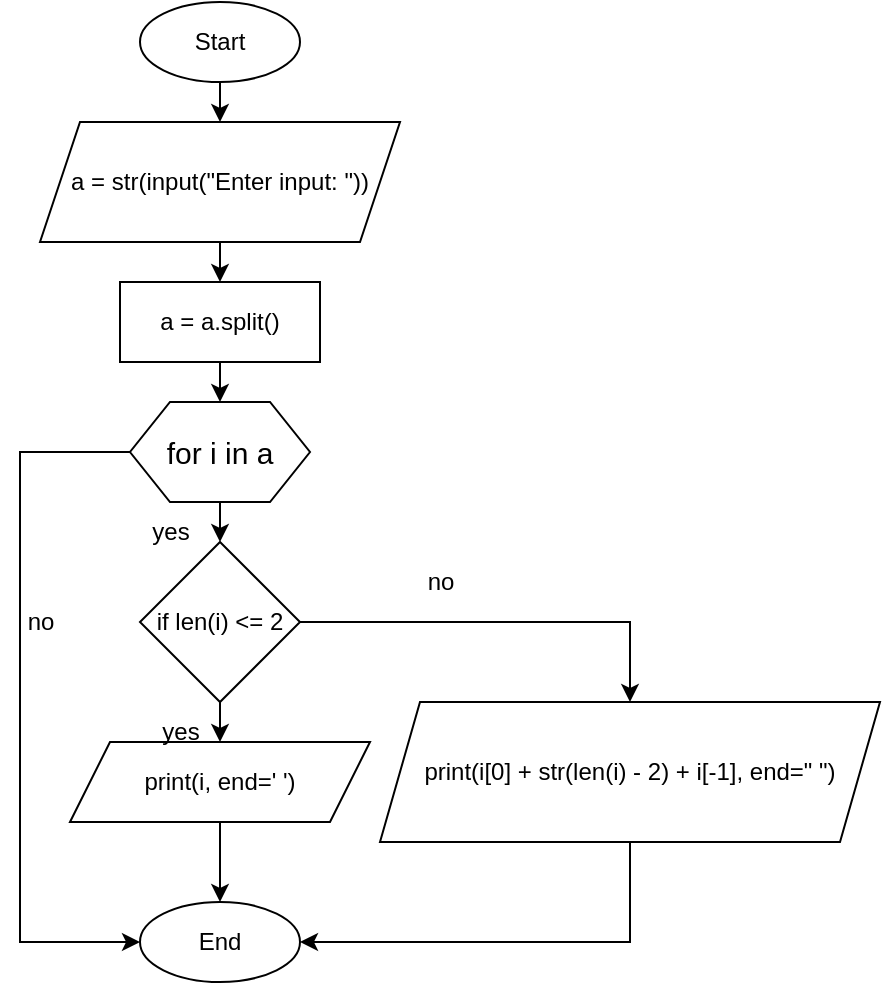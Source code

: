 <mxfile version="20.4.0" type="github" pages="10">
  <diagram id="ixPEuoIDqIsue7XByXnb" name="quiz1">
    <mxGraphModel dx="723" dy="745" grid="1" gridSize="10" guides="1" tooltips="1" connect="1" arrows="1" fold="1" page="1" pageScale="1" pageWidth="850" pageHeight="1100" math="0" shadow="0">
      <root>
        <mxCell id="0" />
        <mxCell id="1" parent="0" />
        <mxCell id="F3-XCCk3jJO-Y-EAtxu9-5" style="edgeStyle=orthogonalEdgeStyle;rounded=0;orthogonalLoop=1;jettySize=auto;html=1;exitX=0.5;exitY=1;exitDx=0;exitDy=0;entryX=0.5;entryY=0;entryDx=0;entryDy=0;" parent="1" source="z0ne2X-inpyafFEtwiGd-1" target="z0ne2X-inpyafFEtwiGd-3" edge="1">
          <mxGeometry relative="1" as="geometry" />
        </mxCell>
        <mxCell id="z0ne2X-inpyafFEtwiGd-1" value="Start" style="ellipse;whiteSpace=wrap;html=1;" parent="1" vertex="1">
          <mxGeometry x="90" y="60" width="80" height="40" as="geometry" />
        </mxCell>
        <mxCell id="F3-XCCk3jJO-Y-EAtxu9-6" style="edgeStyle=orthogonalEdgeStyle;rounded=0;orthogonalLoop=1;jettySize=auto;html=1;exitX=0.5;exitY=1;exitDx=0;exitDy=0;entryX=0.5;entryY=0;entryDx=0;entryDy=0;" parent="1" source="z0ne2X-inpyafFEtwiGd-3" target="z0ne2X-inpyafFEtwiGd-4" edge="1">
          <mxGeometry relative="1" as="geometry" />
        </mxCell>
        <mxCell id="z0ne2X-inpyafFEtwiGd-3" value="a = str(input(&quot;Enter input: &quot;))" style="shape=parallelogram;perimeter=parallelogramPerimeter;whiteSpace=wrap;html=1;fixedSize=1;" parent="1" vertex="1">
          <mxGeometry x="40" y="120" width="180" height="60" as="geometry" />
        </mxCell>
        <mxCell id="F3-XCCk3jJO-Y-EAtxu9-7" style="edgeStyle=orthogonalEdgeStyle;rounded=0;orthogonalLoop=1;jettySize=auto;html=1;exitX=0.5;exitY=1;exitDx=0;exitDy=0;entryX=0.5;entryY=0;entryDx=0;entryDy=0;" parent="1" source="z0ne2X-inpyafFEtwiGd-4" target="r3HeBNrmxHNrwdV9-epc-1" edge="1">
          <mxGeometry relative="1" as="geometry" />
        </mxCell>
        <mxCell id="z0ne2X-inpyafFEtwiGd-4" value="a = a.split()" style="rounded=0;whiteSpace=wrap;html=1;" parent="1" vertex="1">
          <mxGeometry x="80" y="200" width="100" height="40" as="geometry" />
        </mxCell>
        <mxCell id="F3-XCCk3jJO-Y-EAtxu9-8" style="edgeStyle=orthogonalEdgeStyle;rounded=0;orthogonalLoop=1;jettySize=auto;html=1;exitX=0.5;exitY=1;exitDx=0;exitDy=0;entryX=0.5;entryY=0;entryDx=0;entryDy=0;" parent="1" source="r3HeBNrmxHNrwdV9-epc-1" target="F3-XCCk3jJO-Y-EAtxu9-1" edge="1">
          <mxGeometry relative="1" as="geometry" />
        </mxCell>
        <mxCell id="F3-XCCk3jJO-Y-EAtxu9-18" style="edgeStyle=orthogonalEdgeStyle;rounded=0;orthogonalLoop=1;jettySize=auto;html=1;exitX=0;exitY=0.5;exitDx=0;exitDy=0;entryX=0;entryY=0.5;entryDx=0;entryDy=0;" parent="1" source="r3HeBNrmxHNrwdV9-epc-1" target="F3-XCCk3jJO-Y-EAtxu9-4" edge="1">
          <mxGeometry relative="1" as="geometry">
            <Array as="points">
              <mxPoint x="30" y="285" />
              <mxPoint x="30" y="530" />
            </Array>
          </mxGeometry>
        </mxCell>
        <mxCell id="r3HeBNrmxHNrwdV9-epc-1" value="for i in a" style="shape=hexagon;perimeter=hexagonPerimeter2;whiteSpace=wrap;html=1;fixedSize=1;fontSize=15;" parent="1" vertex="1">
          <mxGeometry x="85" y="260" width="90" height="50" as="geometry" />
        </mxCell>
        <mxCell id="F3-XCCk3jJO-Y-EAtxu9-9" style="edgeStyle=orthogonalEdgeStyle;rounded=0;orthogonalLoop=1;jettySize=auto;html=1;exitX=0.5;exitY=1;exitDx=0;exitDy=0;entryX=0.5;entryY=0;entryDx=0;entryDy=0;" parent="1" source="F3-XCCk3jJO-Y-EAtxu9-1" target="F3-XCCk3jJO-Y-EAtxu9-2" edge="1">
          <mxGeometry relative="1" as="geometry" />
        </mxCell>
        <mxCell id="F3-XCCk3jJO-Y-EAtxu9-12" style="edgeStyle=orthogonalEdgeStyle;rounded=0;orthogonalLoop=1;jettySize=auto;html=1;exitX=1;exitY=0.5;exitDx=0;exitDy=0;entryX=0.5;entryY=0;entryDx=0;entryDy=0;" parent="1" source="F3-XCCk3jJO-Y-EAtxu9-1" target="F3-XCCk3jJO-Y-EAtxu9-3" edge="1">
          <mxGeometry relative="1" as="geometry" />
        </mxCell>
        <mxCell id="F3-XCCk3jJO-Y-EAtxu9-1" value="if len(i) &amp;lt;= 2" style="rhombus;whiteSpace=wrap;html=1;" parent="1" vertex="1">
          <mxGeometry x="90" y="330" width="80" height="80" as="geometry" />
        </mxCell>
        <mxCell id="F3-XCCk3jJO-Y-EAtxu9-13" style="edgeStyle=orthogonalEdgeStyle;rounded=0;orthogonalLoop=1;jettySize=auto;html=1;exitX=0.5;exitY=1;exitDx=0;exitDy=0;entryX=0.5;entryY=0;entryDx=0;entryDy=0;" parent="1" source="F3-XCCk3jJO-Y-EAtxu9-2" target="F3-XCCk3jJO-Y-EAtxu9-4" edge="1">
          <mxGeometry relative="1" as="geometry" />
        </mxCell>
        <mxCell id="F3-XCCk3jJO-Y-EAtxu9-2" value="print(i, end=&#39; &#39;)" style="shape=parallelogram;perimeter=parallelogramPerimeter;whiteSpace=wrap;html=1;fixedSize=1;" parent="1" vertex="1">
          <mxGeometry x="55" y="430" width="150" height="40" as="geometry" />
        </mxCell>
        <mxCell id="F3-XCCk3jJO-Y-EAtxu9-14" style="edgeStyle=orthogonalEdgeStyle;rounded=0;orthogonalLoop=1;jettySize=auto;html=1;exitX=0.5;exitY=1;exitDx=0;exitDy=0;entryX=1;entryY=0.5;entryDx=0;entryDy=0;" parent="1" source="F3-XCCk3jJO-Y-EAtxu9-3" target="F3-XCCk3jJO-Y-EAtxu9-4" edge="1">
          <mxGeometry relative="1" as="geometry" />
        </mxCell>
        <mxCell id="F3-XCCk3jJO-Y-EAtxu9-3" value="print(i[0] + str(len(i) - 2) + i[-1], end=&quot; &quot;)" style="shape=parallelogram;perimeter=parallelogramPerimeter;whiteSpace=wrap;html=1;fixedSize=1;" parent="1" vertex="1">
          <mxGeometry x="210" y="410" width="250" height="70" as="geometry" />
        </mxCell>
        <mxCell id="F3-XCCk3jJO-Y-EAtxu9-4" value="End" style="ellipse;whiteSpace=wrap;html=1;" parent="1" vertex="1">
          <mxGeometry x="90" y="510" width="80" height="40" as="geometry" />
        </mxCell>
        <mxCell id="F3-XCCk3jJO-Y-EAtxu9-15" value="yes" style="text;html=1;align=center;verticalAlign=middle;resizable=0;points=[];autosize=1;strokeColor=none;fillColor=none;" parent="1" vertex="1">
          <mxGeometry x="85" y="310" width="40" height="30" as="geometry" />
        </mxCell>
        <mxCell id="F3-XCCk3jJO-Y-EAtxu9-16" value="yes" style="text;html=1;align=center;verticalAlign=middle;resizable=0;points=[];autosize=1;strokeColor=none;fillColor=none;" parent="1" vertex="1">
          <mxGeometry x="90" y="410" width="40" height="30" as="geometry" />
        </mxCell>
        <mxCell id="F3-XCCk3jJO-Y-EAtxu9-17" value="no" style="text;html=1;align=center;verticalAlign=middle;resizable=0;points=[];autosize=1;strokeColor=none;fillColor=none;" parent="1" vertex="1">
          <mxGeometry x="220" y="335" width="40" height="30" as="geometry" />
        </mxCell>
        <mxCell id="F3-XCCk3jJO-Y-EAtxu9-19" value="no" style="text;html=1;align=center;verticalAlign=middle;resizable=0;points=[];autosize=1;strokeColor=none;fillColor=none;" parent="1" vertex="1">
          <mxGeometry x="20" y="355" width="40" height="30" as="geometry" />
        </mxCell>
      </root>
    </mxGraphModel>
  </diagram>
  <diagram name="quiz2" id="74e2e168-ea6b-b213-b513-2b3c1d86103e">
    <mxGraphModel dx="336" dy="702" grid="1" gridSize="10" guides="1" tooltips="1" connect="1" arrows="1" fold="1" page="1" pageScale="1" pageWidth="1100" pageHeight="850" background="none" math="0" shadow="0">
      <root>
        <mxCell id="0" />
        <mxCell id="1" parent="0" />
        <mxCell id="z9ulSsU820yO5NToJ0LA-10" style="edgeStyle=orthogonalEdgeStyle;rounded=0;orthogonalLoop=1;jettySize=auto;html=1;exitX=0.5;exitY=0.5;exitDx=0;exitDy=15;exitPerimeter=0;entryX=0.5;entryY=0;entryDx=0;entryDy=0;" parent="1" source="z9ulSsU820yO5NToJ0LA-2" target="z9ulSsU820yO5NToJ0LA-4" edge="1">
          <mxGeometry relative="1" as="geometry" />
        </mxCell>
        <mxCell id="z9ulSsU820yO5NToJ0LA-2" value="Start" style="html=1;dashed=0;whitespace=wrap;shape=mxgraph.dfd.start" parent="1" vertex="1">
          <mxGeometry x="135" y="60" width="80" height="30" as="geometry" />
        </mxCell>
        <mxCell id="z9ulSsU820yO5NToJ0LA-3" value="End" style="html=1;dashed=0;whitespace=wrap;shape=mxgraph.dfd.start" parent="1" vertex="1">
          <mxGeometry x="130" y="730" width="80" height="30" as="geometry" />
        </mxCell>
        <mxCell id="z9ulSsU820yO5NToJ0LA-11" style="edgeStyle=orthogonalEdgeStyle;rounded=0;orthogonalLoop=1;jettySize=auto;html=1;exitX=0.5;exitY=1;exitDx=0;exitDy=0;entryX=0.5;entryY=0;entryDx=0;entryDy=0;" parent="1" source="z9ulSsU820yO5NToJ0LA-4" target="z9ulSsU820yO5NToJ0LA-5" edge="1">
          <mxGeometry relative="1" as="geometry" />
        </mxCell>
        <mxCell id="z9ulSsU820yO5NToJ0LA-4" value="Input&lt;br&gt;list1 &amp;amp; list2 -&amp;nbsp; lists of integers" style="shape=parallelogram;perimeter=parallelogramPerimeter;whiteSpace=wrap;html=1;fixedSize=1;" parent="1" vertex="1">
          <mxGeometry x="100" y="120" width="150" height="60" as="geometry" />
        </mxCell>
        <mxCell id="z9ulSsU820yO5NToJ0LA-12" style="edgeStyle=orthogonalEdgeStyle;rounded=0;orthogonalLoop=1;jettySize=auto;html=1;exitX=0.5;exitY=1;exitDx=0;exitDy=0;" parent="1" source="z9ulSsU820yO5NToJ0LA-5" target="z9ulSsU820yO5NToJ0LA-6" edge="1">
          <mxGeometry relative="1" as="geometry" />
        </mxCell>
        <mxCell id="z9ulSsU820yO5NToJ0LA-5" value="i = 0&lt;br&gt;c = 0" style="rounded=0;whiteSpace=wrap;html=1;" parent="1" vertex="1">
          <mxGeometry x="135" y="200" width="80" height="50" as="geometry" />
        </mxCell>
        <mxCell id="z9ulSsU820yO5NToJ0LA-13" style="edgeStyle=orthogonalEdgeStyle;rounded=0;orthogonalLoop=1;jettySize=auto;html=1;exitX=0.5;exitY=1;exitDx=0;exitDy=0;exitPerimeter=0;entryX=0.5;entryY=0;entryDx=0;entryDy=0;entryPerimeter=0;" parent="1" source="z9ulSsU820yO5NToJ0LA-6" target="z9ulSsU820yO5NToJ0LA-7" edge="1">
          <mxGeometry relative="1" as="geometry" />
        </mxCell>
        <mxCell id="z9ulSsU820yO5NToJ0LA-22" style="edgeStyle=orthogonalEdgeStyle;rounded=0;orthogonalLoop=1;jettySize=auto;html=1;exitX=0;exitY=0.5;exitDx=0;exitDy=0;exitPerimeter=0;entryX=0;entryY=0.5;entryDx=0;entryDy=0;" parent="1" source="z9ulSsU820yO5NToJ0LA-6" target="z9ulSsU820yO5NToJ0LA-26" edge="1">
          <mxGeometry relative="1" as="geometry">
            <mxPoint x="45" y="700" as="targetPoint" />
            <Array as="points">
              <mxPoint x="70" y="335" />
              <mxPoint x="70" y="680" />
            </Array>
          </mxGeometry>
        </mxCell>
        <mxCell id="z9ulSsU820yO5NToJ0LA-6" value="while i &amp;lt; number of &lt;br&gt;elements in list1" style="strokeWidth=2;html=1;shape=mxgraph.flowchart.decision;whiteSpace=wrap;" parent="1" vertex="1">
          <mxGeometry x="90" y="270" width="170" height="130" as="geometry" />
        </mxCell>
        <mxCell id="z9ulSsU820yO5NToJ0LA-14" style="edgeStyle=orthogonalEdgeStyle;rounded=0;orthogonalLoop=1;jettySize=auto;html=1;exitX=0.5;exitY=1;exitDx=0;exitDy=0;exitPerimeter=0;" parent="1" source="z9ulSsU820yO5NToJ0LA-7" target="z9ulSsU820yO5NToJ0LA-8" edge="1">
          <mxGeometry relative="1" as="geometry" />
        </mxCell>
        <mxCell id="z9ulSsU820yO5NToJ0LA-18" style="edgeStyle=orthogonalEdgeStyle;rounded=0;orthogonalLoop=1;jettySize=auto;html=1;exitX=1;exitY=0.5;exitDx=0;exitDy=0;exitPerimeter=0;entryX=0;entryY=0.5;entryDx=0;entryDy=0;entryPerimeter=0;" parent="1" source="z9ulSsU820yO5NToJ0LA-7" target="z9ulSsU820yO5NToJ0LA-17" edge="1">
          <mxGeometry relative="1" as="geometry" />
        </mxCell>
        <mxCell id="z9ulSsU820yO5NToJ0LA-7" value="if the &lt;b&gt;i&lt;/b&gt;&lt;sup style=&quot;font-weight: bold;&quot;&gt;th&lt;/sup&gt;&amp;nbsp;element of &lt;br&gt;list1 and list2 added ==20" style="strokeWidth=2;html=1;shape=mxgraph.flowchart.decision;whiteSpace=wrap;" parent="1" vertex="1">
          <mxGeometry x="90" y="415" width="170" height="130" as="geometry" />
        </mxCell>
        <mxCell id="z9ulSsU820yO5NToJ0LA-21" style="edgeStyle=orthogonalEdgeStyle;rounded=0;orthogonalLoop=1;jettySize=auto;html=1;exitX=0.5;exitY=1;exitDx=0;exitDy=0;entryX=0.5;entryY=0;entryDx=0;entryDy=0;" parent="1" source="z9ulSsU820yO5NToJ0LA-8" target="z9ulSsU820yO5NToJ0LA-20" edge="1">
          <mxGeometry relative="1" as="geometry" />
        </mxCell>
        <mxCell id="z9ulSsU820yO5NToJ0LA-8" value="c+=1" style="rounded=0;whiteSpace=wrap;html=1;" parent="1" vertex="1">
          <mxGeometry x="150" y="560" width="50" height="30" as="geometry" />
        </mxCell>
        <mxCell id="z9ulSsU820yO5NToJ0LA-15" value="yes" style="text;html=1;strokeColor=none;fillColor=none;align=center;verticalAlign=middle;whiteSpace=wrap;rounded=0;" parent="1" vertex="1">
          <mxGeometry x="115" y="530" width="60" height="30" as="geometry" />
        </mxCell>
        <mxCell id="z9ulSsU820yO5NToJ0LA-16" value="no;&lt;br&gt;else" style="text;html=1;strokeColor=none;fillColor=none;align=center;verticalAlign=middle;whiteSpace=wrap;rounded=0;" parent="1" vertex="1">
          <mxGeometry x="245" y="450" width="60" height="30" as="geometry" />
        </mxCell>
        <mxCell id="z9ulSsU820yO5NToJ0LA-19" style="edgeStyle=orthogonalEdgeStyle;rounded=0;orthogonalLoop=1;jettySize=auto;html=1;exitX=0.5;exitY=1;exitDx=0;exitDy=0;exitPerimeter=0;entryX=1;entryY=0.5;entryDx=0;entryDy=0;" parent="1" source="z9ulSsU820yO5NToJ0LA-17" target="z9ulSsU820yO5NToJ0LA-8" edge="1">
          <mxGeometry relative="1" as="geometry" />
        </mxCell>
        <mxCell id="z9ulSsU820yO5NToJ0LA-17" value="if the &lt;b&gt;i&lt;/b&gt;&lt;sup style=&quot;font-weight: bold;&quot;&gt;th&lt;/sup&gt;&amp;nbsp;element of &lt;br&gt;list1 OR list2 ==20" style="strokeWidth=2;html=1;shape=mxgraph.flowchart.decision;whiteSpace=wrap;" parent="1" vertex="1">
          <mxGeometry x="295" y="415" width="170" height="130" as="geometry" />
        </mxCell>
        <mxCell id="z9ulSsU820yO5NToJ0LA-29" style="edgeStyle=orthogonalEdgeStyle;rounded=0;orthogonalLoop=1;jettySize=auto;html=1;exitX=0.5;exitY=1;exitDx=0;exitDy=0;" parent="1" source="z9ulSsU820yO5NToJ0LA-20" target="z9ulSsU820yO5NToJ0LA-26" edge="1">
          <mxGeometry relative="1" as="geometry" />
        </mxCell>
        <mxCell id="z9ulSsU820yO5NToJ0LA-20" value="i+=1" style="rounded=0;whiteSpace=wrap;html=1;" parent="1" vertex="1">
          <mxGeometry x="150" y="600" width="50" height="30" as="geometry" />
        </mxCell>
        <mxCell id="z9ulSsU820yO5NToJ0LA-23" value="yes" style="text;html=1;align=center;verticalAlign=middle;resizable=0;points=[];autosize=1;strokeColor=none;fillColor=none;" parent="1" vertex="1">
          <mxGeometry x="175" y="395" width="40" height="30" as="geometry" />
        </mxCell>
        <mxCell id="z9ulSsU820yO5NToJ0LA-24" value="no" style="text;html=1;align=center;verticalAlign=middle;resizable=0;points=[];autosize=1;strokeColor=none;fillColor=none;" parent="1" vertex="1">
          <mxGeometry x="50" y="310" width="40" height="30" as="geometry" />
        </mxCell>
        <mxCell id="z9ulSsU820yO5NToJ0LA-27" style="edgeStyle=orthogonalEdgeStyle;rounded=0;orthogonalLoop=1;jettySize=auto;html=1;exitX=0.5;exitY=1;exitDx=0;exitDy=0;entryX=0.5;entryY=0.5;entryDx=0;entryDy=-15;entryPerimeter=0;" parent="1" source="z9ulSsU820yO5NToJ0LA-26" edge="1">
          <mxGeometry relative="1" as="geometry">
            <mxPoint x="170" y="730" as="targetPoint" />
          </mxGeometry>
        </mxCell>
        <mxCell id="z9ulSsU820yO5NToJ0LA-26" value="Output&lt;br&gt;bool(c)" style="shape=parallelogram;perimeter=parallelogramPerimeter;whiteSpace=wrap;html=1;fixedSize=1;" parent="1" vertex="1">
          <mxGeometry x="130" y="650" width="90" height="60" as="geometry" />
        </mxCell>
        <mxCell id="z9ulSsU820yO5NToJ0LA-28" value="yes" style="text;html=1;strokeColor=none;fillColor=none;align=center;verticalAlign=middle;whiteSpace=wrap;rounded=0;" parent="1" vertex="1">
          <mxGeometry x="315" y="545" width="60" height="30" as="geometry" />
        </mxCell>
      </root>
    </mxGraphModel>
  </diagram>
  <diagram id="Uz2TAcOHugVUe4UUZQzR" name="quiz3">
    <mxGraphModel dx="336" dy="702" grid="1" gridSize="10" guides="1" tooltips="1" connect="1" arrows="1" fold="1" page="1" pageScale="1" pageWidth="850" pageHeight="1100" math="0" shadow="0">
      <root>
        <mxCell id="0" />
        <mxCell id="1" parent="0" />
        <mxCell id="KKivKz-oS2kav16i3tik-14" style="edgeStyle=orthogonalEdgeStyle;rounded=0;orthogonalLoop=1;jettySize=auto;html=1;exitX=0.5;exitY=0.5;exitDx=0;exitDy=20;exitPerimeter=0;entryX=0.5;entryY=0;entryDx=0;entryDy=0;fontSize=15;" parent="1" source="NlzBJyHx4U9flQ2UjjHl-1" target="NlzBJyHx4U9flQ2UjjHl-3" edge="1">
          <mxGeometry relative="1" as="geometry" />
        </mxCell>
        <mxCell id="NlzBJyHx4U9flQ2UjjHl-1" value="&lt;font style=&quot;font-size: 15px;&quot;&gt;Start&lt;/font&gt;" style="html=1;dashed=0;whitespace=wrap;shape=mxgraph.dfd.start;fontSize=15;" parent="1" vertex="1">
          <mxGeometry x="135" y="60" width="85" height="40" as="geometry" />
        </mxCell>
        <mxCell id="NlzBJyHx4U9flQ2UjjHl-2" value="&lt;font style=&quot;font-size: 15px;&quot;&gt;End&lt;/font&gt;" style="html=1;dashed=0;whitespace=wrap;shape=mxgraph.dfd.start;fontSize=15;" parent="1" vertex="1">
          <mxGeometry x="140" y="990" width="85" height="40" as="geometry" />
        </mxCell>
        <mxCell id="KKivKz-oS2kav16i3tik-15" style="edgeStyle=orthogonalEdgeStyle;rounded=0;orthogonalLoop=1;jettySize=auto;html=1;exitX=0.5;exitY=1;exitDx=0;exitDy=0;entryX=0.5;entryY=0;entryDx=0;entryDy=0;fontSize=15;" parent="1" source="NlzBJyHx4U9flQ2UjjHl-3" target="KKivKz-oS2kav16i3tik-1" edge="1">
          <mxGeometry relative="1" as="geometry" />
        </mxCell>
        <mxCell id="NlzBJyHx4U9flQ2UjjHl-3" value="array of dna bases&amp;nbsp;&lt;br&gt;dna = [&#39;&#39;,&#39;A&#39;, &#39;C&#39;, &#39;G&#39;. &#39;T&#39; ]" style="rounded=0;whiteSpace=wrap;html=1;fontSize=15;" parent="1" vertex="1">
          <mxGeometry x="87.5" y="130" width="180" height="50" as="geometry" />
        </mxCell>
        <mxCell id="KKivKz-oS2kav16i3tik-16" style="edgeStyle=orthogonalEdgeStyle;rounded=0;orthogonalLoop=1;jettySize=auto;html=1;exitX=0.5;exitY=1;exitDx=0;exitDy=0;fontSize=15;" parent="1" source="KKivKz-oS2kav16i3tik-1" target="KKivKz-oS2kav16i3tik-2" edge="1">
          <mxGeometry relative="1" as="geometry" />
        </mxCell>
        <mxCell id="KKivKz-oS2kav16i3tik-1" value="Input&amp;nbsp;&lt;br&gt;string in variable a" style="shape=parallelogram;perimeter=parallelogramPerimeter;whiteSpace=wrap;html=1;fixedSize=1;fontSize=15;" parent="1" vertex="1">
          <mxGeometry x="97.5" y="200" width="160" height="60" as="geometry" />
        </mxCell>
        <mxCell id="KKivKz-oS2kav16i3tik-17" style="edgeStyle=orthogonalEdgeStyle;rounded=0;orthogonalLoop=1;jettySize=auto;html=1;exitX=0.5;exitY=1;exitDx=0;exitDy=0;entryX=0.5;entryY=0;entryDx=0;entryDy=0;fontSize=15;" parent="1" source="KKivKz-oS2kav16i3tik-2" target="KKivKz-oS2kav16i3tik-5" edge="1">
          <mxGeometry relative="1" as="geometry" />
        </mxCell>
        <mxCell id="KKivKz-oS2kav16i3tik-2" value="i,j,output = &#39; &#39;, 0, &#39; &#39;" style="rounded=0;whiteSpace=wrap;html=1;fontSize=15;" parent="1" vertex="1">
          <mxGeometry x="87.5" y="280" width="180" height="50" as="geometry" />
        </mxCell>
        <mxCell id="KKivKz-oS2kav16i3tik-18" style="edgeStyle=orthogonalEdgeStyle;rounded=0;orthogonalLoop=1;jettySize=auto;html=1;exitX=0.5;exitY=1;exitDx=0;exitDy=0;fontSize=15;" parent="1" source="KKivKz-oS2kav16i3tik-5" target="KKivKz-oS2kav16i3tik-6" edge="1">
          <mxGeometry relative="1" as="geometry" />
        </mxCell>
        <mxCell id="o0WytpANQqHlX8jKxd_G-2" style="edgeStyle=orthogonalEdgeStyle;rounded=0;orthogonalLoop=1;jettySize=auto;html=1;exitX=1;exitY=0.5;exitDx=0;exitDy=0;entryX=1;entryY=0.5;entryDx=0;entryDy=0;" parent="1" source="KKivKz-oS2kav16i3tik-5" target="KKivKz-oS2kav16i3tik-8" edge="1">
          <mxGeometry relative="1" as="geometry">
            <mxPoint x="370" y="930" as="targetPoint" />
            <Array as="points">
              <mxPoint x="340" y="375" />
              <mxPoint x="340" y="930" />
            </Array>
          </mxGeometry>
        </mxCell>
        <mxCell id="KKivKz-oS2kav16i3tik-5" value="for i in a" style="shape=hexagon;perimeter=hexagonPerimeter2;whiteSpace=wrap;html=1;fixedSize=1;fontSize=15;" parent="1" vertex="1">
          <mxGeometry x="132.5" y="350" width="90" height="50" as="geometry" />
        </mxCell>
        <mxCell id="KKivKz-oS2kav16i3tik-19" style="edgeStyle=orthogonalEdgeStyle;rounded=0;orthogonalLoop=1;jettySize=auto;html=1;exitX=0.5;exitY=1;exitDx=0;exitDy=0;entryX=0.5;entryY=0;entryDx=0;entryDy=0;fontSize=15;" parent="1" source="KKivKz-oS2kav16i3tik-6" target="KKivKz-oS2kav16i3tik-7" edge="1">
          <mxGeometry relative="1" as="geometry" />
        </mxCell>
        <mxCell id="KKivKz-oS2kav16i3tik-31" style="edgeStyle=orthogonalEdgeStyle;rounded=0;orthogonalLoop=1;jettySize=auto;html=1;exitX=0;exitY=0;exitDx=0;exitDy=0;entryX=0;entryY=0.5;entryDx=0;entryDy=0;fontSize=15;" parent="1" source="KKivKz-oS2kav16i3tik-6" target="KKivKz-oS2kav16i3tik-21" edge="1">
          <mxGeometry relative="1" as="geometry">
            <Array as="points">
              <mxPoint x="60" y="440" />
              <mxPoint x="60" y="840" />
            </Array>
          </mxGeometry>
        </mxCell>
        <mxCell id="KKivKz-oS2kav16i3tik-6" value="while j&amp;lt;5" style="rhombus;whiteSpace=wrap;html=1;fontSize=15;" parent="1" vertex="1">
          <mxGeometry x="137.5" y="420" width="80" height="80" as="geometry" />
        </mxCell>
        <mxCell id="KKivKz-oS2kav16i3tik-23" style="edgeStyle=orthogonalEdgeStyle;rounded=0;orthogonalLoop=1;jettySize=auto;html=1;exitX=0.5;exitY=1;exitDx=0;exitDy=0;fontSize=15;" parent="1" source="KKivKz-oS2kav16i3tik-7" target="KKivKz-oS2kav16i3tik-12" edge="1">
          <mxGeometry relative="1" as="geometry" />
        </mxCell>
        <mxCell id="KKivKz-oS2kav16i3tik-26" style="edgeStyle=orthogonalEdgeStyle;rounded=0;orthogonalLoop=1;jettySize=auto;html=1;exitX=1;exitY=0.5;exitDx=0;exitDy=0;entryX=1;entryY=0.5;entryDx=0;entryDy=0;fontSize=15;" parent="1" source="KKivKz-oS2kav16i3tik-7" target="KKivKz-oS2kav16i3tik-24" edge="1">
          <mxGeometry relative="1" as="geometry" />
        </mxCell>
        <mxCell id="KKivKz-oS2kav16i3tik-7" value="&lt;pre style=&quot;box-sizing: border-box; font-family: ui-monospace, SFMono-Regular, &amp;quot;SF Mono&amp;quot;, Menlo, Consolas, &amp;quot;Liberation Mono&amp;quot;, monospace; font-size: 13.6px; margin-top: 0px; margin-bottom: 16px; overflow-wrap: normal; padding: 16px; overflow: auto; line-height: 1.45; background-color: var(--color-canvas-subtle); border-radius: 6px; color: rgb(36, 41, 47); text-align: start;&quot; class=&quot;notranslate&quot;&gt;&lt;code style=&quot;box-sizing: border-box; font-family: ui-monospace, SFMono-Regular, &amp;quot;SF Mono&amp;quot;, Menlo, Consolas, &amp;quot;Liberation Mono&amp;quot;, monospace; padding: 0px; margin: 0px; background: transparent; border-radius: 6px; word-break: normal; border: 0px; display: inline; overflow: visible; line-height: inherit; overflow-wrap: normal;&quot;&gt;i == dna[j]&lt;/code&gt;&lt;/pre&gt;" style="rhombus;whiteSpace=wrap;html=1;fontSize=15;" parent="1" vertex="1">
          <mxGeometry x="91.25" y="510" width="172.5" height="120" as="geometry" />
        </mxCell>
        <mxCell id="KKivKz-oS2kav16i3tik-34" style="edgeStyle=orthogonalEdgeStyle;rounded=0;orthogonalLoop=1;jettySize=auto;html=1;exitX=0.5;exitY=1;exitDx=0;exitDy=0;entryX=0.5;entryY=0.5;entryDx=0;entryDy=-20;entryPerimeter=0;fontSize=15;" parent="1" source="KKivKz-oS2kav16i3tik-8" target="NlzBJyHx4U9flQ2UjjHl-2" edge="1">
          <mxGeometry relative="1" as="geometry" />
        </mxCell>
        <mxCell id="KKivKz-oS2kav16i3tik-8" value="Output&amp;nbsp;&lt;br&gt;output" style="shape=parallelogram;perimeter=parallelogramPerimeter;whiteSpace=wrap;html=1;fixedSize=1;fontSize=15;" parent="1" vertex="1">
          <mxGeometry x="102.5" y="900" width="160" height="60" as="geometry" />
        </mxCell>
        <mxCell id="KKivKz-oS2kav16i3tik-10" style="edgeStyle=orthogonalEdgeStyle;rounded=0;orthogonalLoop=1;jettySize=auto;html=1;exitX=0.5;exitY=1;exitDx=0;exitDy=0;fontSize=15;" parent="1" source="KKivKz-oS2kav16i3tik-8" target="KKivKz-oS2kav16i3tik-8" edge="1">
          <mxGeometry relative="1" as="geometry" />
        </mxCell>
        <mxCell id="KKivKz-oS2kav16i3tik-29" style="edgeStyle=orthogonalEdgeStyle;rounded=0;orthogonalLoop=1;jettySize=auto;html=1;exitX=0.5;exitY=1;exitDx=0;exitDy=0;entryX=0.5;entryY=0;entryDx=0;entryDy=0;fontSize=15;" parent="1" source="KKivKz-oS2kav16i3tik-12" target="KKivKz-oS2kav16i3tik-24" edge="1">
          <mxGeometry relative="1" as="geometry" />
        </mxCell>
        <mxCell id="KKivKz-oS2kav16i3tik-12" value="&lt;pre style=&quot;box-sizing: border-box; font-family: ui-monospace, SFMono-Regular, &amp;quot;SF Mono&amp;quot;, Menlo, Consolas, &amp;quot;Liberation Mono&amp;quot;, monospace; font-size: 13.6px; margin-top: 0px; margin-bottom: 16px; overflow-wrap: normal; padding: 16px; overflow: auto; line-height: 1.45; background-color: var(--color-canvas-subtle); border-radius: 6px; color: rgb(36, 41, 47); text-align: start;&quot; class=&quot;notranslate&quot;&gt;output+=dna[j*-1]&lt;/pre&gt;" style="rounded=0;whiteSpace=wrap;html=1;fontSize=15;" parent="1" vertex="1">
          <mxGeometry x="106.25" y="650" width="142.5" height="60" as="geometry" />
        </mxCell>
        <mxCell id="KKivKz-oS2kav16i3tik-33" style="edgeStyle=orthogonalEdgeStyle;rounded=0;orthogonalLoop=1;jettySize=auto;html=1;exitX=0.5;exitY=1;exitDx=0;exitDy=0;entryX=0.5;entryY=0;entryDx=0;entryDy=0;fontSize=15;" parent="1" source="KKivKz-oS2kav16i3tik-21" target="KKivKz-oS2kav16i3tik-8" edge="1">
          <mxGeometry relative="1" as="geometry" />
        </mxCell>
        <mxCell id="KKivKz-oS2kav16i3tik-21" value="&lt;span style=&quot;color: rgb(0, 0, 0); font-family: Helvetica; font-size: 15px; font-style: normal; font-variant-ligatures: normal; font-variant-caps: normal; font-weight: 400; letter-spacing: normal; orphans: 2; text-align: center; text-indent: 0px; text-transform: none; widows: 2; word-spacing: 0px; -webkit-text-stroke-width: 0px; background-color: rgb(248, 249, 250); text-decoration-thickness: initial; text-decoration-style: initial; text-decoration-color: initial; float: none; display: inline !important;&quot;&gt;j=0&lt;/span&gt;" style="rounded=0;whiteSpace=wrap;html=1;fontSize=15;" parent="1" vertex="1">
          <mxGeometry x="137.5" y="810" width="90" height="60" as="geometry" />
        </mxCell>
        <mxCell id="KKivKz-oS2kav16i3tik-40" style="edgeStyle=orthogonalEdgeStyle;rounded=0;orthogonalLoop=1;jettySize=auto;html=1;exitX=0;exitY=0.5;exitDx=0;exitDy=0;entryX=0;entryY=0.5;entryDx=0;entryDy=0;fontSize=15;" parent="1" source="KKivKz-oS2kav16i3tik-24" target="KKivKz-oS2kav16i3tik-6" edge="1">
          <mxGeometry relative="1" as="geometry">
            <Array as="points">
              <mxPoint x="80" y="760" />
              <mxPoint x="80" y="460" />
            </Array>
          </mxGeometry>
        </mxCell>
        <mxCell id="KKivKz-oS2kav16i3tik-24" value="j+=1" style="rounded=0;whiteSpace=wrap;html=1;fontSize=15;" parent="1" vertex="1">
          <mxGeometry x="141.25" y="730" width="72.5" height="60" as="geometry" />
        </mxCell>
        <mxCell id="KKivKz-oS2kav16i3tik-35" value="yes" style="text;html=1;align=center;verticalAlign=middle;resizable=0;points=[];autosize=1;strokeColor=none;fillColor=none;fontSize=15;" parent="1" vertex="1">
          <mxGeometry x="177.5" y="490" width="50" height="30" as="geometry" />
        </mxCell>
        <mxCell id="KKivKz-oS2kav16i3tik-36" value="no" style="text;html=1;align=center;verticalAlign=middle;resizable=0;points=[];autosize=1;strokeColor=none;fillColor=none;fontSize=15;" parent="1" vertex="1">
          <mxGeometry x="87.5" y="420" width="40" height="30" as="geometry" />
        </mxCell>
        <mxCell id="KKivKz-oS2kav16i3tik-37" value="yes" style="text;html=1;align=center;verticalAlign=middle;resizable=0;points=[];autosize=1;strokeColor=none;fillColor=none;fontSize=15;" parent="1" vertex="1">
          <mxGeometry x="175" y="620" width="50" height="30" as="geometry" />
        </mxCell>
        <mxCell id="KKivKz-oS2kav16i3tik-38" value="no" style="text;html=1;align=center;verticalAlign=middle;resizable=0;points=[];autosize=1;strokeColor=none;fillColor=none;fontSize=15;" parent="1" vertex="1">
          <mxGeometry x="280" y="655" width="40" height="30" as="geometry" />
        </mxCell>
        <mxCell id="o0WytpANQqHlX8jKxd_G-1" value="yes" style="text;html=1;align=center;verticalAlign=middle;resizable=0;points=[];autosize=1;strokeColor=none;fillColor=none;" parent="1" vertex="1">
          <mxGeometry x="177.5" y="400" width="40" height="30" as="geometry" />
        </mxCell>
        <mxCell id="o0WytpANQqHlX8jKxd_G-3" value="no" style="text;html=1;align=center;verticalAlign=middle;resizable=0;points=[];autosize=1;strokeColor=none;fillColor=none;" parent="1" vertex="1">
          <mxGeometry x="300" y="350" width="40" height="30" as="geometry" />
        </mxCell>
      </root>
    </mxGraphModel>
  </diagram>
  <diagram id="zPKNNTsfgnSdbKBt7uHm" name="quiz 4">
    <mxGraphModel dx="1186" dy="702" grid="1" gridSize="10" guides="1" tooltips="1" connect="1" arrows="1" fold="1" page="1" pageScale="1" pageWidth="850" pageHeight="1100" math="0" shadow="0">
      <root>
        <mxCell id="0" />
        <mxCell id="1" parent="0" />
        <mxCell id="tkQp0EBulGrF1BbszhXo-1" value="&lt;meta charset=&quot;utf-8&quot;&gt;&lt;b id=&quot;docs-internal-guid-ebeff4c0-7fff-47d6-838d-a17aa064cc8b&quot; style=&quot;font-weight:normal;&quot;&gt;&lt;img src=&quot;https://lh6.googleusercontent.com/gPZBK8HbER9YaFGZQJkgkpr_jSptn0KLdvHW2RVOZZnIXvhCxBp4zkkmeLBRuIIXGNG0blQR2sjmry-PqATjn6BRIpvE59yshSqThmsAHuODhxYHHyqVVvprVYMYtFVLu2Mz0mDK2e5_DsyLIy9LUuk4TDO-7gbhVDWBfM0cwBOd21VcsKaACGez_8kb&quot; height=&quot;472px;&quot; width=&quot;348px;&quot;&gt;&lt;/b&gt;" style="text;whiteSpace=wrap;html=1;" parent="1" vertex="1">
          <mxGeometry x="-10" y="60" width="470" height="560" as="geometry" />
        </mxCell>
        <mxCell id="tkQp0EBulGrF1BbszhXo-13" style="edgeStyle=orthogonalEdgeStyle;rounded=0;orthogonalLoop=1;jettySize=auto;html=1;exitX=0.5;exitY=1;exitDx=0;exitDy=0;entryX=0.5;entryY=0;entryDx=0;entryDy=0;" parent="1" source="tkQp0EBulGrF1BbszhXo-3" edge="1">
          <mxGeometry relative="1" as="geometry">
            <mxPoint x="640" y="110" as="targetPoint" />
          </mxGeometry>
        </mxCell>
        <mxCell id="tkQp0EBulGrF1BbszhXo-3" value="Start" style="ellipse;whiteSpace=wrap;html=1;" parent="1" vertex="1">
          <mxGeometry x="600" y="60" width="80" height="30" as="geometry" />
        </mxCell>
        <mxCell id="tkQp0EBulGrF1BbszhXo-16" style="edgeStyle=orthogonalEdgeStyle;rounded=0;orthogonalLoop=1;jettySize=auto;html=1;exitX=0.5;exitY=1;exitDx=0;exitDy=0;entryX=0.5;entryY=0;entryDx=0;entryDy=0;" parent="1" target="tkQp0EBulGrF1BbszhXo-5" edge="1">
          <mxGeometry relative="1" as="geometry">
            <mxPoint x="640" y="140" as="sourcePoint" />
          </mxGeometry>
        </mxCell>
        <mxCell id="tkQp0EBulGrF1BbszhXo-17" style="edgeStyle=orthogonalEdgeStyle;rounded=0;orthogonalLoop=1;jettySize=auto;html=1;exitX=0.5;exitY=1;exitDx=0;exitDy=0;entryX=0.5;entryY=0;entryDx=0;entryDy=0;" parent="1" source="tkQp0EBulGrF1BbszhXo-5" target="tkQp0EBulGrF1BbszhXo-7" edge="1">
          <mxGeometry relative="1" as="geometry" />
        </mxCell>
        <mxCell id="tkQp0EBulGrF1BbszhXo-5" value="d_1 = num_1%10&lt;br&gt;num_2 = int(num_1/10)&lt;br&gt;d_2 = num_2 % 10" style="rounded=0;whiteSpace=wrap;html=1;" parent="1" vertex="1">
          <mxGeometry x="570" y="160" width="140" height="70" as="geometry" />
        </mxCell>
        <mxCell id="tkQp0EBulGrF1BbszhXo-20" style="edgeStyle=orthogonalEdgeStyle;rounded=0;orthogonalLoop=1;jettySize=auto;html=1;exitX=0;exitY=0.5;exitDx=0;exitDy=0;entryX=0.432;entryY=0.013;entryDx=0;entryDy=0;entryPerimeter=0;" parent="1" source="tkQp0EBulGrF1BbszhXo-7" target="tkQp0EBulGrF1BbszhXo-9" edge="1">
          <mxGeometry relative="1" as="geometry" />
        </mxCell>
        <mxCell id="tkQp0EBulGrF1BbszhXo-21" style="edgeStyle=orthogonalEdgeStyle;rounded=0;orthogonalLoop=1;jettySize=auto;html=1;exitX=1;exitY=0.5;exitDx=0;exitDy=0;entryX=0.654;entryY=-0.027;entryDx=0;entryDy=0;entryPerimeter=0;" parent="1" source="tkQp0EBulGrF1BbszhXo-7" target="tkQp0EBulGrF1BbszhXo-11" edge="1">
          <mxGeometry relative="1" as="geometry" />
        </mxCell>
        <mxCell id="tkQp0EBulGrF1BbszhXo-7" value="if&lt;br&gt;num_1 != d_1 + d_2" style="rhombus;whiteSpace=wrap;html=1;" parent="1" vertex="1">
          <mxGeometry x="570" y="250" width="140" height="110" as="geometry" />
        </mxCell>
        <mxCell id="tkQp0EBulGrF1BbszhXo-8" value="End" style="ellipse;whiteSpace=wrap;html=1;" parent="1" vertex="1">
          <mxGeometry x="600" y="480" width="80" height="30" as="geometry" />
        </mxCell>
        <mxCell id="tkQp0EBulGrF1BbszhXo-18" style="edgeStyle=orthogonalEdgeStyle;rounded=0;orthogonalLoop=1;jettySize=auto;html=1;exitX=0.5;exitY=1;exitDx=0;exitDy=0;entryX=0.5;entryY=0;entryDx=0;entryDy=0;" parent="1" source="tkQp0EBulGrF1BbszhXo-9" target="tkQp0EBulGrF1BbszhXo-8" edge="1">
          <mxGeometry relative="1" as="geometry" />
        </mxCell>
        <mxCell id="tkQp0EBulGrF1BbszhXo-9" value="print(&quot;No Perfect&quot;)" style="shape=parallelogram;perimeter=parallelogramPerimeter;whiteSpace=wrap;html=1;fixedSize=1;" parent="1" vertex="1">
          <mxGeometry x="490" y="370" width="130" height="60" as="geometry" />
        </mxCell>
        <mxCell id="tkQp0EBulGrF1BbszhXo-19" style="edgeStyle=orthogonalEdgeStyle;rounded=0;orthogonalLoop=1;jettySize=auto;html=1;exitX=0.5;exitY=1;exitDx=0;exitDy=0;" parent="1" source="tkQp0EBulGrF1BbszhXo-11" edge="1">
          <mxGeometry relative="1" as="geometry">
            <mxPoint x="640" y="480" as="targetPoint" />
          </mxGeometry>
        </mxCell>
        <mxCell id="tkQp0EBulGrF1BbszhXo-11" value="print(&quot;Perfect&quot;)" style="shape=parallelogram;perimeter=parallelogramPerimeter;whiteSpace=wrap;html=1;fixedSize=1;" parent="1" vertex="1">
          <mxGeometry x="650" y="370" width="130" height="60" as="geometry" />
        </mxCell>
        <mxCell id="tkQp0EBulGrF1BbszhXo-22" value="no" style="text;html=1;align=center;verticalAlign=middle;resizable=0;points=[];autosize=1;strokeColor=none;fillColor=none;" parent="1" vertex="1">
          <mxGeometry x="720" y="280" width="40" height="30" as="geometry" />
        </mxCell>
        <mxCell id="tkQp0EBulGrF1BbszhXo-23" value="yes" style="text;html=1;align=center;verticalAlign=middle;resizable=0;points=[];autosize=1;strokeColor=none;fillColor=none;" parent="1" vertex="1">
          <mxGeometry x="535" y="280" width="40" height="30" as="geometry" />
        </mxCell>
        <mxCell id="tkQp0EBulGrF1BbszhXo-24" value="num_1 = int(input())" style="shape=parallelogram;perimeter=parallelogramPerimeter;whiteSpace=wrap;html=1;fixedSize=1;" parent="1" vertex="1">
          <mxGeometry x="567.5" y="110" width="145" height="30" as="geometry" />
        </mxCell>
      </root>
    </mxGraphModel>
  </diagram>
  <diagram id="V1CNh4_boSd-cwt5FxKp" name="quiz 5">
    <mxGraphModel dx="299" dy="702" grid="1" gridSize="10" guides="1" tooltips="1" connect="1" arrows="1" fold="1" page="1" pageScale="1" pageWidth="850" pageHeight="1100" math="0" shadow="0">
      <root>
        <mxCell id="0" />
        <mxCell id="1" parent="0" />
        <mxCell id="HM0CQUt8WCUSATUrnHNi-6" style="edgeStyle=orthogonalEdgeStyle;rounded=0;orthogonalLoop=1;jettySize=auto;html=1;exitX=0.5;exitY=1;exitDx=0;exitDy=0;entryX=0.5;entryY=0;entryDx=0;entryDy=0;" parent="1" source="cQqgmzZvAu02s7xNLcFr-1" target="cQqgmzZvAu02s7xNLcFr-4" edge="1">
          <mxGeometry relative="1" as="geometry" />
        </mxCell>
        <mxCell id="cQqgmzZvAu02s7xNLcFr-1" value="Start" style="ellipse;whiteSpace=wrap;html=1;" parent="1" vertex="1">
          <mxGeometry x="210" y="50" width="60" height="30" as="geometry" />
        </mxCell>
        <mxCell id="cQqgmzZvAu02s7xNLcFr-2" value="End" style="ellipse;whiteSpace=wrap;html=1;" parent="1" vertex="1">
          <mxGeometry x="210" y="780" width="60" height="30" as="geometry" />
        </mxCell>
        <mxCell id="HM0CQUt8WCUSATUrnHNi-9" style="edgeStyle=orthogonalEdgeStyle;rounded=0;orthogonalLoop=1;jettySize=auto;html=1;exitX=0.5;exitY=1;exitDx=0;exitDy=0;entryX=0.5;entryY=0;entryDx=0;entryDy=0;" parent="1" source="cQqgmzZvAu02s7xNLcFr-3" target="cQqgmzZvAu02s7xNLcFr-7" edge="1">
          <mxGeometry relative="1" as="geometry" />
        </mxCell>
        <mxCell id="cQqgmzZvAu02s7xNLcFr-3" value="Input (int)&lt;br&gt;a" style="shape=parallelogram;perimeter=parallelogramPerimeter;whiteSpace=wrap;html=1;fixedSize=1;" parent="1" vertex="1">
          <mxGeometry x="190" y="160" width="100" height="50" as="geometry" />
        </mxCell>
        <mxCell id="HM0CQUt8WCUSATUrnHNi-7" style="edgeStyle=orthogonalEdgeStyle;rounded=0;orthogonalLoop=1;jettySize=auto;html=1;exitX=0.5;exitY=1;exitDx=0;exitDy=0;entryX=0.5;entryY=0;entryDx=0;entryDy=0;" parent="1" source="cQqgmzZvAu02s7xNLcFr-4" target="cQqgmzZvAu02s7xNLcFr-3" edge="1">
          <mxGeometry relative="1" as="geometry" />
        </mxCell>
        <mxCell id="cQqgmzZvAu02s7xNLcFr-4" value="print(&quot;Enter a number: &quot;, end=&#39;&#39;)" style="shape=parallelogram;perimeter=parallelogramPerimeter;whiteSpace=wrap;html=1;fixedSize=1;" parent="1" vertex="1">
          <mxGeometry x="140" y="90" width="200" height="50" as="geometry" />
        </mxCell>
        <mxCell id="HM0CQUt8WCUSATUrnHNi-10" style="edgeStyle=orthogonalEdgeStyle;rounded=0;orthogonalLoop=1;jettySize=auto;html=1;exitX=0.5;exitY=1;exitDx=0;exitDy=0;entryX=0.5;entryY=0;entryDx=0;entryDy=0;" parent="1" source="cQqgmzZvAu02s7xNLcFr-7" edge="1">
          <mxGeometry relative="1" as="geometry">
            <mxPoint x="240" y="300" as="targetPoint" />
          </mxGeometry>
        </mxCell>
        <mxCell id="cQqgmzZvAu02s7xNLcFr-7" value="sum=0" style="whiteSpace=wrap;html=1;aspect=fixed;" parent="1" vertex="1">
          <mxGeometry x="210" y="230" width="50" height="50" as="geometry" />
        </mxCell>
        <mxCell id="HM0CQUt8WCUSATUrnHNi-11" style="edgeStyle=orthogonalEdgeStyle;rounded=0;orthogonalLoop=1;jettySize=auto;html=1;exitX=0.5;exitY=1;exitDx=0;exitDy=0;entryX=0.5;entryY=0;entryDx=0;entryDy=0;" parent="1" target="HM0CQUt8WCUSATUrnHNi-3" edge="1">
          <mxGeometry relative="1" as="geometry">
            <mxPoint x="240" y="340" as="sourcePoint" />
          </mxGeometry>
        </mxCell>
        <mxCell id="HM0CQUt8WCUSATUrnHNi-12" style="edgeStyle=orthogonalEdgeStyle;rounded=0;orthogonalLoop=1;jettySize=auto;html=1;exitX=0.5;exitY=1;exitDx=0;exitDy=0;entryX=0.5;entryY=0;entryDx=0;entryDy=0;" parent="1" source="HM0CQUt8WCUSATUrnHNi-3" target="HM0CQUt8WCUSATUrnHNi-4" edge="1">
          <mxGeometry relative="1" as="geometry" />
        </mxCell>
        <mxCell id="HM0CQUt8WCUSATUrnHNi-26" style="edgeStyle=orthogonalEdgeStyle;rounded=0;orthogonalLoop=1;jettySize=auto;html=1;exitX=1;exitY=0.5;exitDx=0;exitDy=0;entryX=1;entryY=0.5;entryDx=0;entryDy=0;" parent="1" source="HM0CQUt8WCUSATUrnHNi-3" target="5pUvS0Q_4MI4ZZtTZqTq-1" edge="1">
          <mxGeometry relative="1" as="geometry">
            <mxPoint x="320" y="320" as="targetPoint" />
            <Array as="points">
              <mxPoint x="380" y="400" />
              <mxPoint x="380" y="320" />
            </Array>
          </mxGeometry>
        </mxCell>
        <mxCell id="HM0CQUt8WCUSATUrnHNi-3" value="if a%1 ==0" style="rhombus;whiteSpace=wrap;html=1;" parent="1" vertex="1">
          <mxGeometry x="200" y="360" width="80" height="80" as="geometry" />
        </mxCell>
        <mxCell id="HM0CQUt8WCUSATUrnHNi-13" style="edgeStyle=orthogonalEdgeStyle;rounded=0;orthogonalLoop=1;jettySize=auto;html=1;exitX=0.5;exitY=1;exitDx=0;exitDy=0;entryX=0.5;entryY=0;entryDx=0;entryDy=0;" parent="1" source="HM0CQUt8WCUSATUrnHNi-4" target="HM0CQUt8WCUSATUrnHNi-5" edge="1">
          <mxGeometry relative="1" as="geometry" />
        </mxCell>
        <mxCell id="HM0CQUt8WCUSATUrnHNi-4" value="print(i, &#39; &#39;, end=&#39;&#39;)" style="shape=parallelogram;perimeter=parallelogramPerimeter;whiteSpace=wrap;html=1;fixedSize=1;" parent="1" vertex="1">
          <mxGeometry x="170" y="460" width="140" height="50" as="geometry" />
        </mxCell>
        <mxCell id="HM0CQUt8WCUSATUrnHNi-16" style="edgeStyle=orthogonalEdgeStyle;rounded=0;orthogonalLoop=1;jettySize=auto;html=1;exitX=0;exitY=0.5;exitDx=0;exitDy=0;entryX=0;entryY=0.5;entryDx=0;entryDy=0;" parent="1" source="HM0CQUt8WCUSATUrnHNi-5" edge="1">
          <mxGeometry relative="1" as="geometry">
            <mxPoint x="185" y="320" as="targetPoint" />
            <Array as="points">
              <mxPoint x="150" y="550" />
              <mxPoint x="150" y="320" />
            </Array>
          </mxGeometry>
        </mxCell>
        <mxCell id="HM0CQUt8WCUSATUrnHNi-17" style="edgeStyle=orthogonalEdgeStyle;rounded=0;orthogonalLoop=1;jettySize=auto;html=1;exitX=0.5;exitY=1;exitDx=0;exitDy=0;entryX=0.5;entryY=0;entryDx=0;entryDy=0;" parent="1" source="HM0CQUt8WCUSATUrnHNi-5" target="HM0CQUt8WCUSATUrnHNi-15" edge="1">
          <mxGeometry relative="1" as="geometry" />
        </mxCell>
        <mxCell id="HM0CQUt8WCUSATUrnHNi-5" value="sum+=1" style="rounded=0;whiteSpace=wrap;html=1;" parent="1" vertex="1">
          <mxGeometry x="185" y="530" width="110" height="40" as="geometry" />
        </mxCell>
        <mxCell id="HM0CQUt8WCUSATUrnHNi-14" value="yes" style="text;html=1;align=center;verticalAlign=middle;resizable=0;points=[];autosize=1;strokeColor=none;fillColor=none;" parent="1" vertex="1">
          <mxGeometry x="200" y="430" width="40" height="30" as="geometry" />
        </mxCell>
        <mxCell id="HM0CQUt8WCUSATUrnHNi-19" style="edgeStyle=orthogonalEdgeStyle;rounded=0;orthogonalLoop=1;jettySize=auto;html=1;exitX=0.5;exitY=1;exitDx=0;exitDy=0;" parent="1" source="HM0CQUt8WCUSATUrnHNi-15" target="HM0CQUt8WCUSATUrnHNi-18" edge="1">
          <mxGeometry relative="1" as="geometry" />
        </mxCell>
        <mxCell id="HM0CQUt8WCUSATUrnHNi-23" style="edgeStyle=orthogonalEdgeStyle;rounded=0;orthogonalLoop=1;jettySize=auto;html=1;exitX=1;exitY=0.5;exitDx=0;exitDy=0;entryX=1;entryY=0.5;entryDx=0;entryDy=0;" parent="1" source="HM0CQUt8WCUSATUrnHNi-15" target="cQqgmzZvAu02s7xNLcFr-2" edge="1">
          <mxGeometry relative="1" as="geometry">
            <Array as="points">
              <mxPoint x="330" y="640" />
              <mxPoint x="330" y="795" />
            </Array>
          </mxGeometry>
        </mxCell>
        <mxCell id="HM0CQUt8WCUSATUrnHNi-15" value="if sum==a" style="rhombus;whiteSpace=wrap;html=1;" parent="1" vertex="1">
          <mxGeometry x="200" y="600" width="80" height="80" as="geometry" />
        </mxCell>
        <mxCell id="HM0CQUt8WCUSATUrnHNi-20" style="edgeStyle=orthogonalEdgeStyle;rounded=0;orthogonalLoop=1;jettySize=auto;html=1;exitX=0.5;exitY=1;exitDx=0;exitDy=0;entryX=0.5;entryY=0;entryDx=0;entryDy=0;" parent="1" source="HM0CQUt8WCUSATUrnHNi-18" target="cQqgmzZvAu02s7xNLcFr-2" edge="1">
          <mxGeometry relative="1" as="geometry" />
        </mxCell>
        <mxCell id="HM0CQUt8WCUSATUrnHNi-18" value="print(True)" style="shape=parallelogram;perimeter=parallelogramPerimeter;whiteSpace=wrap;html=1;fixedSize=1;" parent="1" vertex="1">
          <mxGeometry x="185" y="700" width="110" height="50" as="geometry" />
        </mxCell>
        <mxCell id="HM0CQUt8WCUSATUrnHNi-22" value="yes" style="text;html=1;align=center;verticalAlign=middle;resizable=0;points=[];autosize=1;strokeColor=none;fillColor=none;" parent="1" vertex="1">
          <mxGeometry x="200" y="670" width="40" height="30" as="geometry" />
        </mxCell>
        <mxCell id="HM0CQUt8WCUSATUrnHNi-24" value="no" style="text;html=1;align=center;verticalAlign=middle;resizable=0;points=[];autosize=1;strokeColor=none;fillColor=none;" parent="1" vertex="1">
          <mxGeometry x="320" y="695" width="40" height="30" as="geometry" />
        </mxCell>
        <mxCell id="HM0CQUt8WCUSATUrnHNi-27" value="yes" style="text;html=1;align=center;verticalAlign=middle;resizable=0;points=[];autosize=1;strokeColor=none;fillColor=none;" parent="1" vertex="1">
          <mxGeometry x="200" y="340" width="40" height="30" as="geometry" />
        </mxCell>
        <mxCell id="HM0CQUt8WCUSATUrnHNi-28" value="no" style="text;html=1;align=center;verticalAlign=middle;resizable=0;points=[];autosize=1;strokeColor=none;fillColor=none;" parent="1" vertex="1">
          <mxGeometry x="370" y="350" width="40" height="30" as="geometry" />
        </mxCell>
        <mxCell id="5pUvS0Q_4MI4ZZtTZqTq-2" style="edgeStyle=orthogonalEdgeStyle;rounded=0;orthogonalLoop=1;jettySize=auto;html=1;exitX=1;exitY=0.75;exitDx=0;exitDy=0;entryX=0;entryY=0.5;entryDx=0;entryDy=0;" parent="1" source="5pUvS0Q_4MI4ZZtTZqTq-1" target="HM0CQUt8WCUSATUrnHNi-15" edge="1">
          <mxGeometry relative="1" as="geometry">
            <Array as="points">
              <mxPoint x="80" y="329" />
              <mxPoint x="80" y="640" />
            </Array>
          </mxGeometry>
        </mxCell>
        <mxCell id="5pUvS0Q_4MI4ZZtTZqTq-1" value="for i in range(1,a)" style="shape=hexagon;perimeter=hexagonPerimeter2;whiteSpace=wrap;html=1;fixedSize=1;fontSize=15;" parent="1" vertex="1">
          <mxGeometry x="185" y="300" width="130" height="40" as="geometry" />
        </mxCell>
        <mxCell id="5pUvS0Q_4MI4ZZtTZqTq-3" value="no" style="text;html=1;align=center;verticalAlign=middle;resizable=0;points=[];autosize=1;strokeColor=none;fillColor=none;" parent="1" vertex="1">
          <mxGeometry x="70" y="470" width="40" height="30" as="geometry" />
        </mxCell>
      </root>
    </mxGraphModel>
  </diagram>
  <diagram id="CpJ0ZsUjZsQ_823nP0Y5" name="quiz6">
    <mxGraphModel dx="420" dy="878" grid="1" gridSize="10" guides="1" tooltips="1" connect="1" arrows="1" fold="1" page="1" pageScale="1" pageWidth="850" pageHeight="1100" math="0" shadow="0">
      <root>
        <mxCell id="0" />
        <mxCell id="1" parent="0" />
        <mxCell id="xfHrjXjRuwDyR-FPawFy-4" style="edgeStyle=orthogonalEdgeStyle;rounded=0;orthogonalLoop=1;jettySize=auto;html=1;exitX=0.5;exitY=1;exitDx=0;exitDy=0;entryX=0.5;entryY=0;entryDx=0;entryDy=0;" edge="1" parent="1" source="TcGZViQA6s564alMKpAp-2" target="TcGZViQA6s564alMKpAp-4">
          <mxGeometry relative="1" as="geometry" />
        </mxCell>
        <mxCell id="TcGZViQA6s564alMKpAp-2" value="Start" style="ellipse;whiteSpace=wrap;html=1;" vertex="1" parent="1">
          <mxGeometry x="270" y="60" width="80" height="40" as="geometry" />
        </mxCell>
        <mxCell id="xfHrjXjRuwDyR-FPawFy-5" style="edgeStyle=orthogonalEdgeStyle;rounded=0;orthogonalLoop=1;jettySize=auto;html=1;exitX=0.5;exitY=1;exitDx=0;exitDy=0;entryX=0.5;entryY=0;entryDx=0;entryDy=0;" edge="1" parent="1" source="TcGZViQA6s564alMKpAp-4" target="TcGZViQA6s564alMKpAp-5">
          <mxGeometry relative="1" as="geometry" />
        </mxCell>
        <mxCell id="TcGZViQA6s564alMKpAp-4" value="string1 = str(input(&#39;Input your string: &#39;))&amp;nbsp;" style="shape=parallelogram;perimeter=parallelogramPerimeter;whiteSpace=wrap;html=1;fixedSize=1;" vertex="1" parent="1">
          <mxGeometry x="180" y="120" width="260" height="50" as="geometry" />
        </mxCell>
        <mxCell id="xfHrjXjRuwDyR-FPawFy-6" style="edgeStyle=orthogonalEdgeStyle;rounded=0;orthogonalLoop=1;jettySize=auto;html=1;exitX=0.5;exitY=1;exitDx=0;exitDy=0;entryX=0.5;entryY=0;entryDx=0;entryDy=0;" edge="1" parent="1" source="TcGZViQA6s564alMKpAp-5" target="xfHrjXjRuwDyR-FPawFy-1">
          <mxGeometry relative="1" as="geometry" />
        </mxCell>
        <mxCell id="TcGZViQA6s564alMKpAp-5" value="sum = 0" style="rounded=0;whiteSpace=wrap;html=1;" vertex="1" parent="1">
          <mxGeometry x="270" y="200" width="80" height="40" as="geometry" />
        </mxCell>
        <mxCell id="xfHrjXjRuwDyR-FPawFy-9" style="edgeStyle=orthogonalEdgeStyle;rounded=0;orthogonalLoop=1;jettySize=auto;html=1;exitX=0.5;exitY=1;exitDx=0;exitDy=0;entryX=0.5;entryY=0;entryDx=0;entryDy=0;" edge="1" parent="1" source="xfHrjXjRuwDyR-FPawFy-1" target="xfHrjXjRuwDyR-FPawFy-2">
          <mxGeometry relative="1" as="geometry" />
        </mxCell>
        <mxCell id="xfHrjXjRuwDyR-FPawFy-1" value="for letter in string1" style="shape=hexagon;perimeter=hexagonPerimeter2;whiteSpace=wrap;html=1;fixedSize=1;fontSize=15;" vertex="1" parent="1">
          <mxGeometry x="227.5" y="270" width="165" height="50" as="geometry" />
        </mxCell>
        <mxCell id="xfHrjXjRuwDyR-FPawFy-10" style="edgeStyle=orthogonalEdgeStyle;rounded=0;orthogonalLoop=1;jettySize=auto;html=1;exitX=0.5;exitY=1;exitDx=0;exitDy=0;entryX=0.5;entryY=0;entryDx=0;entryDy=0;" edge="1" parent="1" source="xfHrjXjRuwDyR-FPawFy-2" target="xfHrjXjRuwDyR-FPawFy-3">
          <mxGeometry relative="1" as="geometry" />
        </mxCell>
        <mxCell id="xfHrjXjRuwDyR-FPawFy-13" style="edgeStyle=orthogonalEdgeStyle;rounded=0;orthogonalLoop=1;jettySize=auto;html=1;exitX=1;exitY=0.5;exitDx=0;exitDy=0;entryX=1;entryY=0.5;entryDx=0;entryDy=0;" edge="1" parent="1" source="xfHrjXjRuwDyR-FPawFy-2" target="xfHrjXjRuwDyR-FPawFy-1">
          <mxGeometry relative="1" as="geometry">
            <Array as="points">
              <mxPoint x="420" y="360" />
              <mxPoint x="420" y="295" />
            </Array>
          </mxGeometry>
        </mxCell>
        <mxCell id="xfHrjXjRuwDyR-FPawFy-2" value="sum += ord(letter)" style="rounded=0;whiteSpace=wrap;html=1;" vertex="1" parent="1">
          <mxGeometry x="245" y="340" width="130" height="40" as="geometry" />
        </mxCell>
        <mxCell id="xfHrjXjRuwDyR-FPawFy-11" style="edgeStyle=orthogonalEdgeStyle;rounded=0;orthogonalLoop=1;jettySize=auto;html=1;exitX=0.5;exitY=1;exitDx=0;exitDy=0;entryX=0.5;entryY=0;entryDx=0;entryDy=0;" edge="1" parent="1" source="xfHrjXjRuwDyR-FPawFy-3" target="xfHrjXjRuwDyR-FPawFy-8">
          <mxGeometry relative="1" as="geometry" />
        </mxCell>
        <mxCell id="xfHrjXjRuwDyR-FPawFy-3" value="print(f&#39;The sum of the ASCII code in your string is {sum}&#39;)" style="rounded=0;whiteSpace=wrap;html=1;" vertex="1" parent="1">
          <mxGeometry x="140" y="410" width="340" height="50" as="geometry" />
        </mxCell>
        <mxCell id="xfHrjXjRuwDyR-FPawFy-8" value="End" style="ellipse;whiteSpace=wrap;html=1;" vertex="1" parent="1">
          <mxGeometry x="270" y="490" width="80" height="40" as="geometry" />
        </mxCell>
        <mxCell id="xfHrjXjRuwDyR-FPawFy-14" value="yes" style="text;html=1;align=center;verticalAlign=middle;resizable=0;points=[];autosize=1;strokeColor=none;fillColor=none;" vertex="1" parent="1">
          <mxGeometry x="420" y="265" width="40" height="30" as="geometry" />
        </mxCell>
      </root>
    </mxGraphModel>
  </diagram>
  <diagram id="gFiT_GFGZQPDsdCMzemH" name="quiz7">
    <mxGraphModel dx="1843" dy="1063" grid="1" gridSize="10" guides="1" tooltips="1" connect="1" arrows="1" fold="1" page="1" pageScale="1" pageWidth="850" pageHeight="1100" math="0" shadow="0">
      <root>
        <mxCell id="0" />
        <mxCell id="1" parent="0" />
        <mxCell id="mew3WomcY4HrhHtXKuyL-6" style="edgeStyle=orthogonalEdgeStyle;rounded=0;orthogonalLoop=1;jettySize=auto;html=1;exitX=0.5;exitY=1;exitDx=0;exitDy=0;entryX=0.5;entryY=0;entryDx=0;entryDy=0;" edge="1" parent="1" source="mew3WomcY4HrhHtXKuyL-1" target="mew3WomcY4HrhHtXKuyL-4">
          <mxGeometry relative="1" as="geometry" />
        </mxCell>
        <mxCell id="mew3WomcY4HrhHtXKuyL-1" value="Start" style="ellipse;whiteSpace=wrap;html=1;" vertex="1" parent="1">
          <mxGeometry x="330" y="40" width="60" height="30" as="geometry" />
        </mxCell>
        <mxCell id="mew3WomcY4HrhHtXKuyL-3" value="End" style="ellipse;whiteSpace=wrap;html=1;" vertex="1" parent="1">
          <mxGeometry x="330" y="800" width="60" height="30" as="geometry" />
        </mxCell>
        <mxCell id="mew3WomcY4HrhHtXKuyL-8" style="edgeStyle=orthogonalEdgeStyle;rounded=0;orthogonalLoop=1;jettySize=auto;html=1;exitX=0.5;exitY=1;exitDx=0;exitDy=0;entryX=0.5;entryY=0;entryDx=0;entryDy=0;" edge="1" parent="1" source="mew3WomcY4HrhHtXKuyL-4" target="mew3WomcY4HrhHtXKuyL-5">
          <mxGeometry relative="1" as="geometry" />
        </mxCell>
        <mxCell id="mew3WomcY4HrhHtXKuyL-4" value="import random&lt;br&gt;import string" style="rounded=0;whiteSpace=wrap;html=1;" vertex="1" parent="1">
          <mxGeometry x="310" y="90" width="100" height="50" as="geometry" />
        </mxCell>
        <mxCell id="mew3WomcY4HrhHtXKuyL-10" style="edgeStyle=orthogonalEdgeStyle;rounded=0;orthogonalLoop=1;jettySize=auto;html=1;exitX=0.5;exitY=1;exitDx=0;exitDy=0;entryX=0.5;entryY=0;entryDx=0;entryDy=0;" edge="1" parent="1" source="mew3WomcY4HrhHtXKuyL-5">
          <mxGeometry relative="1" as="geometry">
            <mxPoint x="360" y="250" as="targetPoint" />
          </mxGeometry>
        </mxCell>
        <mxCell id="mew3WomcY4HrhHtXKuyL-5" value="&lt;div&gt;&lt;span style=&quot;font-size: 12px;&quot;&gt;a = int(input(&quot;Enter desired password length: &quot;))&lt;/span&gt;&lt;/div&gt;&lt;div&gt;&lt;span style=&quot;font-size: 12px;&quot;&gt;&lt;br&gt;&lt;/span&gt;&lt;/div&gt;&lt;div&gt;&lt;span style=&quot;font-size: 12px;&quot;&gt;b = str(input(&quot;Should symbols be included? [True/False]: &quot;))&lt;/span&gt;&lt;/div&gt;" style="shape=parallelogram;perimeter=parallelogramPerimeter;whiteSpace=wrap;html=1;fixedSize=1;" vertex="1" parent="1">
          <mxGeometry x="170" y="160" width="380" height="70" as="geometry" />
        </mxCell>
        <mxCell id="mew3WomcY4HrhHtXKuyL-14" style="edgeStyle=orthogonalEdgeStyle;rounded=0;orthogonalLoop=1;jettySize=auto;html=1;exitX=0.5;exitY=1;exitDx=0;exitDy=0;" edge="1" parent="1" source="mew3WomcY4HrhHtXKuyL-11" target="mew3WomcY4HrhHtXKuyL-13">
          <mxGeometry relative="1" as="geometry" />
        </mxCell>
        <mxCell id="mew3WomcY4HrhHtXKuyL-11" value="characters = string.ascii_letters + string.digits" style="rounded=0;whiteSpace=wrap;html=1;" vertex="1" parent="1">
          <mxGeometry x="220" y="250" width="280" height="60" as="geometry" />
        </mxCell>
        <mxCell id="mew3WomcY4HrhHtXKuyL-16" style="edgeStyle=orthogonalEdgeStyle;rounded=0;orthogonalLoop=1;jettySize=auto;html=1;exitX=0.5;exitY=1;exitDx=0;exitDy=0;entryX=0.5;entryY=0;entryDx=0;entryDy=0;" edge="1" parent="1" source="mew3WomcY4HrhHtXKuyL-13" target="mew3WomcY4HrhHtXKuyL-15">
          <mxGeometry relative="1" as="geometry" />
        </mxCell>
        <mxCell id="mew3WomcY4HrhHtXKuyL-20" style="edgeStyle=orthogonalEdgeStyle;rounded=0;orthogonalLoop=1;jettySize=auto;html=1;exitX=0;exitY=0.5;exitDx=0;exitDy=0;entryX=0;entryY=0.5;entryDx=0;entryDy=0;" edge="1" parent="1" source="mew3WomcY4HrhHtXKuyL-13" target="mew3WomcY4HrhHtXKuyL-18">
          <mxGeometry relative="1" as="geometry">
            <Array as="points">
              <mxPoint x="240" y="370" />
              <mxPoint x="240" y="480" />
            </Array>
          </mxGeometry>
        </mxCell>
        <mxCell id="mew3WomcY4HrhHtXKuyL-13" value="b.capitalize == &#39;True&#39;" style="rhombus;whiteSpace=wrap;html=1;" vertex="1" parent="1">
          <mxGeometry x="280" y="330" width="160" height="80" as="geometry" />
        </mxCell>
        <mxCell id="mew3WomcY4HrhHtXKuyL-19" style="edgeStyle=orthogonalEdgeStyle;rounded=0;orthogonalLoop=1;jettySize=auto;html=1;exitX=0.5;exitY=1;exitDx=0;exitDy=0;entryX=0.5;entryY=0;entryDx=0;entryDy=0;" edge="1" parent="1" source="mew3WomcY4HrhHtXKuyL-15" target="mew3WomcY4HrhHtXKuyL-18">
          <mxGeometry relative="1" as="geometry" />
        </mxCell>
        <mxCell id="mew3WomcY4HrhHtXKuyL-15" value="characters += string.punctuation" style="rounded=0;whiteSpace=wrap;html=1;" vertex="1" parent="1">
          <mxGeometry x="260" y="430" width="200" height="30" as="geometry" />
        </mxCell>
        <mxCell id="mew3WomcY4HrhHtXKuyL-17" value="yes" style="text;html=1;align=center;verticalAlign=middle;resizable=0;points=[];autosize=1;strokeColor=none;fillColor=none;" vertex="1" parent="1">
          <mxGeometry x="360" y="400" width="40" height="30" as="geometry" />
        </mxCell>
        <mxCell id="mew3WomcY4HrhHtXKuyL-22" style="edgeStyle=orthogonalEdgeStyle;rounded=0;orthogonalLoop=1;jettySize=auto;html=1;exitX=0.5;exitY=1;exitDx=0;exitDy=0;entryX=0.5;entryY=0;entryDx=0;entryDy=0;" edge="1" parent="1" source="mew3WomcY4HrhHtXKuyL-18" target="mew3WomcY4HrhHtXKuyL-21">
          <mxGeometry relative="1" as="geometry" />
        </mxCell>
        <mxCell id="mew3WomcY4HrhHtXKuyL-18" value="i=0" style="whiteSpace=wrap;html=1;" vertex="1" parent="1">
          <mxGeometry x="335" y="470" width="50" height="20" as="geometry" />
        </mxCell>
        <mxCell id="mew3WomcY4HrhHtXKuyL-24" style="edgeStyle=orthogonalEdgeStyle;rounded=0;orthogonalLoop=1;jettySize=auto;html=1;exitX=0.5;exitY=1;exitDx=0;exitDy=0;entryX=0.5;entryY=0;entryDx=0;entryDy=0;" edge="1" parent="1" source="mew3WomcY4HrhHtXKuyL-21" target="mew3WomcY4HrhHtXKuyL-23">
          <mxGeometry relative="1" as="geometry" />
        </mxCell>
        <mxCell id="mew3WomcY4HrhHtXKuyL-34" style="edgeStyle=orthogonalEdgeStyle;rounded=0;orthogonalLoop=1;jettySize=auto;html=1;exitX=0;exitY=0.5;exitDx=0;exitDy=0;entryX=0;entryY=0.5;entryDx=0;entryDy=0;" edge="1" parent="1" source="mew3WomcY4HrhHtXKuyL-21" target="mew3WomcY4HrhHtXKuyL-3">
          <mxGeometry relative="1" as="geometry">
            <Array as="points">
              <mxPoint x="160" y="535" />
              <mxPoint x="160" y="815" />
            </Array>
          </mxGeometry>
        </mxCell>
        <mxCell id="mew3WomcY4HrhHtXKuyL-21" value="while i&amp;lt;=10" style="rhombus;whiteSpace=wrap;html=1;" vertex="1" parent="1">
          <mxGeometry x="315" y="510" width="90" height="50" as="geometry" />
        </mxCell>
        <mxCell id="mew3WomcY4HrhHtXKuyL-26" style="edgeStyle=orthogonalEdgeStyle;rounded=0;orthogonalLoop=1;jettySize=auto;html=1;exitX=0.5;exitY=1;exitDx=0;exitDy=0;entryX=0.5;entryY=0;entryDx=0;entryDy=0;" edge="1" parent="1" source="mew3WomcY4HrhHtXKuyL-23" target="mew3WomcY4HrhHtXKuyL-25">
          <mxGeometry relative="1" as="geometry" />
        </mxCell>
        <mxCell id="mew3WomcY4HrhHtXKuyL-23" value="&lt;span style=&quot;font-size: 12px;&quot;&gt;password = &#39;&#39;.join(random.choice(characters) for i in range(a))&lt;/span&gt;" style="rounded=0;whiteSpace=wrap;html=1;" vertex="1" parent="1">
          <mxGeometry x="195" y="570" width="330" height="60" as="geometry" />
        </mxCell>
        <mxCell id="mew3WomcY4HrhHtXKuyL-28" style="edgeStyle=orthogonalEdgeStyle;rounded=0;orthogonalLoop=1;jettySize=auto;html=1;exitX=0.5;exitY=1;exitDx=0;exitDy=0;entryX=0.5;entryY=0;entryDx=0;entryDy=0;" edge="1" parent="1" source="mew3WomcY4HrhHtXKuyL-25" target="mew3WomcY4HrhHtXKuyL-27">
          <mxGeometry relative="1" as="geometry" />
        </mxCell>
        <mxCell id="mew3WomcY4HrhHtXKuyL-25" value="print(&quot;\33[0;31m&quot;, password)" style="shape=parallelogram;perimeter=parallelogramPerimeter;whiteSpace=wrap;html=1;fixedSize=1;" vertex="1" parent="1">
          <mxGeometry x="260" y="650" width="200" height="40" as="geometry" />
        </mxCell>
        <mxCell id="mew3WomcY4HrhHtXKuyL-29" style="edgeStyle=orthogonalEdgeStyle;rounded=0;orthogonalLoop=1;jettySize=auto;html=1;exitX=1;exitY=0.5;exitDx=0;exitDy=0;entryX=1;entryY=0.5;entryDx=0;entryDy=0;" edge="1" parent="1" source="mew3WomcY4HrhHtXKuyL-27" target="mew3WomcY4HrhHtXKuyL-21">
          <mxGeometry relative="1" as="geometry">
            <Array as="points">
              <mxPoint x="550" y="725" />
              <mxPoint x="550" y="535" />
            </Array>
          </mxGeometry>
        </mxCell>
        <mxCell id="mew3WomcY4HrhHtXKuyL-27" value="i+=1" style="rounded=0;whiteSpace=wrap;html=1;" vertex="1" parent="1">
          <mxGeometry x="330" y="710" width="60" height="30" as="geometry" />
        </mxCell>
        <mxCell id="mew3WomcY4HrhHtXKuyL-33" value="yes" style="text;html=1;align=center;verticalAlign=middle;resizable=0;points=[];autosize=1;strokeColor=none;fillColor=none;" vertex="1" parent="1">
          <mxGeometry x="360" y="550" width="40" height="30" as="geometry" />
        </mxCell>
        <mxCell id="mew3WomcY4HrhHtXKuyL-35" value="no" style="text;html=1;align=center;verticalAlign=middle;resizable=0;points=[];autosize=1;strokeColor=none;fillColor=none;" vertex="1" parent="1">
          <mxGeometry x="155" y="510" width="40" height="30" as="geometry" />
        </mxCell>
      </root>
    </mxGraphModel>
  </diagram>
  <diagram id="jFZ6Z9t312gmcUVC2c7G" name="quiz8">
    <mxGraphModel dx="420" dy="798" grid="1" gridSize="10" guides="1" tooltips="1" connect="1" arrows="1" fold="1" page="1" pageScale="1" pageWidth="850" pageHeight="1100" math="0" shadow="0">
      <root>
        <mxCell id="0" />
        <mxCell id="1" parent="0" />
        <mxCell id="YgVMdeKc9Zs3NBj2xVUg-7" style="edgeStyle=orthogonalEdgeStyle;rounded=0;orthogonalLoop=1;jettySize=auto;html=1;exitX=0.5;exitY=1;exitDx=0;exitDy=0;entryX=0.5;entryY=0;entryDx=0;entryDy=0;" edge="1" parent="1" source="YgVMdeKc9Zs3NBj2xVUg-1" target="YgVMdeKc9Zs3NBj2xVUg-3">
          <mxGeometry relative="1" as="geometry" />
        </mxCell>
        <mxCell id="YgVMdeKc9Zs3NBj2xVUg-1" value="Start" style="ellipse;whiteSpace=wrap;html=1;" vertex="1" parent="1">
          <mxGeometry x="160" y="50" width="70" height="30" as="geometry" />
        </mxCell>
        <mxCell id="YgVMdeKc9Zs3NBj2xVUg-2" value="End" style="ellipse;whiteSpace=wrap;html=1;" vertex="1" parent="1">
          <mxGeometry x="160" y="720" width="70" height="30" as="geometry" />
        </mxCell>
        <mxCell id="YgVMdeKc9Zs3NBj2xVUg-8" style="edgeStyle=orthogonalEdgeStyle;rounded=0;orthogonalLoop=1;jettySize=auto;html=1;exitX=0.5;exitY=1;exitDx=0;exitDy=0;entryX=0.5;entryY=0;entryDx=0;entryDy=0;" edge="1" parent="1" source="YgVMdeKc9Zs3NBj2xVUg-3" target="YgVMdeKc9Zs3NBj2xVUg-4">
          <mxGeometry relative="1" as="geometry" />
        </mxCell>
        <mxCell id="YgVMdeKc9Zs3NBj2xVUg-3" value="i, f, r = 1, 1, 1" style="rounded=0;whiteSpace=wrap;html=1;" vertex="1" parent="1">
          <mxGeometry x="145" y="100" width="100" height="40" as="geometry" />
        </mxCell>
        <mxCell id="YgVMdeKc9Zs3NBj2xVUg-9" style="edgeStyle=orthogonalEdgeStyle;rounded=0;orthogonalLoop=1;jettySize=auto;html=1;exitX=0.5;exitY=1;exitDx=0;exitDy=0;entryX=0.5;entryY=0;entryDx=0;entryDy=0;" edge="1" parent="1" source="YgVMdeKc9Zs3NBj2xVUg-4" target="YgVMdeKc9Zs3NBj2xVUg-5">
          <mxGeometry relative="1" as="geometry" />
        </mxCell>
        <mxCell id="YgVMdeKc9Zs3NBj2xVUg-4" value="&lt;span style=&quot;font-size: 12px;&quot;&gt;a = int(input(&#39;Enter a room number: &#39;))&lt;/span&gt;" style="shape=parallelogram;perimeter=parallelogramPerimeter;whiteSpace=wrap;html=1;fixedSize=1;" vertex="1" parent="1">
          <mxGeometry x="65" y="160" width="260" height="60" as="geometry" />
        </mxCell>
        <mxCell id="YgVMdeKc9Zs3NBj2xVUg-10" style="edgeStyle=orthogonalEdgeStyle;rounded=0;orthogonalLoop=1;jettySize=auto;html=1;exitX=0;exitY=0.5;exitDx=0;exitDy=0;entryX=0;entryY=0.5;entryDx=0;entryDy=0;" edge="1" parent="1" source="YgVMdeKc9Zs3NBj2xVUg-5" target="YgVMdeKc9Zs3NBj2xVUg-2">
          <mxGeometry relative="1" as="geometry">
            <Array as="points">
              <mxPoint x="70" y="280" />
              <mxPoint x="70" y="735" />
            </Array>
          </mxGeometry>
        </mxCell>
        <mxCell id="YgVMdeKc9Zs3NBj2xVUg-12" style="edgeStyle=orthogonalEdgeStyle;rounded=0;orthogonalLoop=1;jettySize=auto;html=1;exitX=0.5;exitY=1;exitDx=0;exitDy=0;entryX=0.5;entryY=0;entryDx=0;entryDy=0;" edge="1" parent="1" source="YgVMdeKc9Zs3NBj2xVUg-5" target="YgVMdeKc9Zs3NBj2xVUg-6">
          <mxGeometry relative="1" as="geometry" />
        </mxCell>
        <mxCell id="YgVMdeKc9Zs3NBj2xVUg-5" value="while i&amp;lt;=100" style="rhombus;whiteSpace=wrap;html=1;" vertex="1" parent="1">
          <mxGeometry x="145" y="240" width="100" height="80" as="geometry" />
        </mxCell>
        <mxCell id="YgVMdeKc9Zs3NBj2xVUg-14" style="edgeStyle=orthogonalEdgeStyle;rounded=0;orthogonalLoop=1;jettySize=auto;html=1;exitX=0.5;exitY=1;exitDx=0;exitDy=0;entryX=0.5;entryY=0;entryDx=0;entryDy=0;" edge="1" parent="1" source="YgVMdeKc9Zs3NBj2xVUg-6" target="YgVMdeKc9Zs3NBj2xVUg-13">
          <mxGeometry relative="1" as="geometry" />
        </mxCell>
        <mxCell id="YgVMdeKc9Zs3NBj2xVUg-6" value="r+=1&lt;br&gt;i+=1" style="rounded=0;whiteSpace=wrap;html=1;" vertex="1" parent="1">
          <mxGeometry x="160" y="340" width="70" height="50" as="geometry" />
        </mxCell>
        <mxCell id="YgVMdeKc9Zs3NBj2xVUg-11" value="End" style="text;html=1;align=center;verticalAlign=middle;resizable=0;points=[];autosize=1;strokeColor=none;fillColor=none;" vertex="1" parent="1">
          <mxGeometry x="30" y="440" width="40" height="30" as="geometry" />
        </mxCell>
        <mxCell id="YgVMdeKc9Zs3NBj2xVUg-16" style="edgeStyle=orthogonalEdgeStyle;rounded=0;orthogonalLoop=1;jettySize=auto;html=1;exitX=0.5;exitY=1;exitDx=0;exitDy=0;entryX=0.5;entryY=0;entryDx=0;entryDy=0;" edge="1" parent="1" source="YgVMdeKc9Zs3NBj2xVUg-13" target="YgVMdeKc9Zs3NBj2xVUg-15">
          <mxGeometry relative="1" as="geometry" />
        </mxCell>
        <mxCell id="YgVMdeKc9Zs3NBj2xVUg-19" style="edgeStyle=orthogonalEdgeStyle;rounded=0;orthogonalLoop=1;jettySize=auto;html=1;exitX=0;exitY=0.5;exitDx=0;exitDy=0;entryX=0;entryY=0.5;entryDx=0;entryDy=0;" edge="1" parent="1" source="YgVMdeKc9Zs3NBj2xVUg-13" target="YgVMdeKc9Zs3NBj2xVUg-17">
          <mxGeometry relative="1" as="geometry">
            <Array as="points">
              <mxPoint x="90" y="440" />
              <mxPoint x="90" y="590" />
            </Array>
          </mxGeometry>
        </mxCell>
        <mxCell id="YgVMdeKc9Zs3NBj2xVUg-13" value="if a==i:" style="rhombus;whiteSpace=wrap;html=1;" vertex="1" parent="1">
          <mxGeometry x="155" y="410" width="80" height="60" as="geometry" />
        </mxCell>
        <mxCell id="YgVMdeKc9Zs3NBj2xVUg-18" style="edgeStyle=orthogonalEdgeStyle;rounded=0;orthogonalLoop=1;jettySize=auto;html=1;exitX=0.5;exitY=1;exitDx=0;exitDy=0;entryX=0.5;entryY=0;entryDx=0;entryDy=0;" edge="1" parent="1" source="YgVMdeKc9Zs3NBj2xVUg-15" target="YgVMdeKc9Zs3NBj2xVUg-17">
          <mxGeometry relative="1" as="geometry" />
        </mxCell>
        <mxCell id="YgVMdeKc9Zs3NBj2xVUg-15" value="&lt;span style=&quot;font-size: 12px;&quot;&gt;print(f&quot;{i}-Room {f}F{str(r).zfill(2)}&quot;)&lt;/span&gt;" style="rounded=0;whiteSpace=wrap;html=1;" vertex="1" parent="1">
          <mxGeometry x="95" y="490" width="200" height="50" as="geometry" />
        </mxCell>
        <mxCell id="YgVMdeKc9Zs3NBj2xVUg-23" style="edgeStyle=orthogonalEdgeStyle;rounded=0;orthogonalLoop=1;jettySize=auto;html=1;exitX=0.5;exitY=1;exitDx=0;exitDy=0;entryX=0.5;entryY=0;entryDx=0;entryDy=0;" edge="1" parent="1" source="YgVMdeKc9Zs3NBj2xVUg-17" target="YgVMdeKc9Zs3NBj2xVUg-22">
          <mxGeometry relative="1" as="geometry" />
        </mxCell>
        <mxCell id="YgVMdeKc9Zs3NBj2xVUg-26" style="edgeStyle=orthogonalEdgeStyle;rounded=0;orthogonalLoop=1;jettySize=auto;html=1;exitX=1;exitY=0.5;exitDx=0;exitDy=0;entryX=1;entryY=0.5;entryDx=0;entryDy=0;" edge="1" parent="1" source="YgVMdeKc9Zs3NBj2xVUg-17" target="YgVMdeKc9Zs3NBj2xVUg-5">
          <mxGeometry relative="1" as="geometry">
            <Array as="points">
              <mxPoint x="320" y="590" />
              <mxPoint x="320" y="280" />
            </Array>
          </mxGeometry>
        </mxCell>
        <mxCell id="YgVMdeKc9Zs3NBj2xVUg-17" value="i%10==1" style="rhombus;whiteSpace=wrap;html=1;" vertex="1" parent="1">
          <mxGeometry x="155" y="560" width="80" height="60" as="geometry" />
        </mxCell>
        <mxCell id="YgVMdeKc9Zs3NBj2xVUg-20" value="yes" style="text;html=1;align=center;verticalAlign=middle;resizable=0;points=[];autosize=1;strokeColor=none;fillColor=none;" vertex="1" parent="1">
          <mxGeometry x="195" y="460" width="40" height="30" as="geometry" />
        </mxCell>
        <mxCell id="YgVMdeKc9Zs3NBj2xVUg-21" value="no" style="text;html=1;align=center;verticalAlign=middle;resizable=0;points=[];autosize=1;strokeColor=none;fillColor=none;" vertex="1" parent="1">
          <mxGeometry x="90" y="420" width="40" height="30" as="geometry" />
        </mxCell>
        <mxCell id="YgVMdeKc9Zs3NBj2xVUg-24" style="edgeStyle=orthogonalEdgeStyle;rounded=0;orthogonalLoop=1;jettySize=auto;html=1;exitX=0.5;exitY=1;exitDx=0;exitDy=0;" edge="1" parent="1" source="YgVMdeKc9Zs3NBj2xVUg-22" target="YgVMdeKc9Zs3NBj2xVUg-2">
          <mxGeometry relative="1" as="geometry" />
        </mxCell>
        <mxCell id="YgVMdeKc9Zs3NBj2xVUg-22" value="&lt;span style=&quot;font-size: 12px;&quot;&gt;f+=1&lt;br&gt;r=1&lt;br&gt;&lt;/span&gt;" style="rounded=0;whiteSpace=wrap;html=1;" vertex="1" parent="1">
          <mxGeometry x="167.5" y="640" width="55" height="50" as="geometry" />
        </mxCell>
        <mxCell id="YgVMdeKc9Zs3NBj2xVUg-25" value="yes" style="text;html=1;align=center;verticalAlign=middle;resizable=0;points=[];autosize=1;strokeColor=none;fillColor=none;" vertex="1" parent="1">
          <mxGeometry x="190" y="610" width="40" height="30" as="geometry" />
        </mxCell>
        <mxCell id="YgVMdeKc9Zs3NBj2xVUg-27" value="no" style="text;html=1;align=center;verticalAlign=middle;resizable=0;points=[];autosize=1;strokeColor=none;fillColor=none;" vertex="1" parent="1">
          <mxGeometry x="270" y="560" width="40" height="30" as="geometry" />
        </mxCell>
        <mxCell id="YgVMdeKc9Zs3NBj2xVUg-28" value="yes" style="text;html=1;align=center;verticalAlign=middle;resizable=0;points=[];autosize=1;strokeColor=none;fillColor=none;" vertex="1" parent="1">
          <mxGeometry x="160" y="310" width="40" height="30" as="geometry" />
        </mxCell>
        <mxCell id="YgVMdeKc9Zs3NBj2xVUg-29" value="no" style="text;html=1;align=center;verticalAlign=middle;resizable=0;points=[];autosize=1;strokeColor=none;fillColor=none;" vertex="1" parent="1">
          <mxGeometry x="105" y="260" width="40" height="30" as="geometry" />
        </mxCell>
      </root>
    </mxGraphModel>
  </diagram>
  <diagram id="m2tsGMd79LDar5BiLRFX" name="quiz14">
    <mxGraphModel dx="723" dy="745" grid="1" gridSize="10" guides="1" tooltips="1" connect="1" arrows="1" fold="1" page="1" pageScale="1" pageWidth="850" pageHeight="1100" math="0" shadow="0">
      <root>
        <mxCell id="0" />
        <mxCell id="1" parent="0" />
        <mxCell id="lQgij1wQVsKxvEOX_O8a-6" style="edgeStyle=orthogonalEdgeStyle;rounded=0;orthogonalLoop=1;jettySize=auto;html=1;exitX=0.5;exitY=1;exitDx=0;exitDy=0;" parent="1" source="lQgij1wQVsKxvEOX_O8a-1" target="lQgij1wQVsKxvEOX_O8a-4" edge="1">
          <mxGeometry relative="1" as="geometry" />
        </mxCell>
        <mxCell id="lQgij1wQVsKxvEOX_O8a-1" value="Start" style="ellipse;whiteSpace=wrap;html=1;" parent="1" vertex="1">
          <mxGeometry x="170" y="20" width="60" height="40" as="geometry" />
        </mxCell>
        <mxCell id="lQgij1wQVsKxvEOX_O8a-2" value="End" style="ellipse;whiteSpace=wrap;html=1;" parent="1" vertex="1">
          <mxGeometry x="170" y="330" width="60" height="40" as="geometry" />
        </mxCell>
        <mxCell id="lQgij1wQVsKxvEOX_O8a-10" style="edgeStyle=orthogonalEdgeStyle;rounded=0;orthogonalLoop=1;jettySize=auto;html=1;exitX=0.5;exitY=1;exitDx=0;exitDy=0;entryX=0.5;entryY=0;entryDx=0;entryDy=0;" parent="1" source="lQgij1wQVsKxvEOX_O8a-3" target="lQgij1wQVsKxvEOX_O8a-9" edge="1">
          <mxGeometry relative="1" as="geometry" />
        </mxCell>
        <mxCell id="lQgij1wQVsKxvEOX_O8a-3" value="def mysteryTwo(a:int, b:int)-&amp;gt;int:" style="shape=process;whiteSpace=wrap;html=1;backgroundOutline=1;" parent="1" vertex="1">
          <mxGeometry x="85" y="190" width="230" height="60" as="geometry" />
        </mxCell>
        <mxCell id="lQgij1wQVsKxvEOX_O8a-7" style="edgeStyle=orthogonalEdgeStyle;rounded=0;orthogonalLoop=1;jettySize=auto;html=1;exitX=0.5;exitY=1;exitDx=0;exitDy=0;entryX=0.5;entryY=0;entryDx=0;entryDy=0;" parent="1" source="lQgij1wQVsKxvEOX_O8a-4" target="lQgij1wQVsKxvEOX_O8a-5" edge="1">
          <mxGeometry relative="1" as="geometry" />
        </mxCell>
        <mxCell id="lQgij1wQVsKxvEOX_O8a-4" value="&lt;span style=&quot;font-size: 12px;&quot;&gt;a = int(input(&quot;Enter a number: &quot;))&lt;/span&gt;" style="shape=parallelogram;perimeter=parallelogramPerimeter;whiteSpace=wrap;html=1;fixedSize=1;" parent="1" vertex="1">
          <mxGeometry x="100" y="70" width="200" height="40" as="geometry" />
        </mxCell>
        <mxCell id="lQgij1wQVsKxvEOX_O8a-8" style="edgeStyle=orthogonalEdgeStyle;rounded=0;orthogonalLoop=1;jettySize=auto;html=1;exitX=0.5;exitY=1;exitDx=0;exitDy=0;entryX=0.5;entryY=0;entryDx=0;entryDy=0;" parent="1" source="lQgij1wQVsKxvEOX_O8a-5" target="lQgij1wQVsKxvEOX_O8a-3" edge="1">
          <mxGeometry relative="1" as="geometry" />
        </mxCell>
        <mxCell id="lQgij1wQVsKxvEOX_O8a-5" value="&lt;span style=&quot;font-size: 12px;&quot;&gt;b = int(input(&quot;Enter another number: &quot;))&lt;/span&gt;" style="shape=parallelogram;perimeter=parallelogramPerimeter;whiteSpace=wrap;html=1;fixedSize=1;" parent="1" vertex="1">
          <mxGeometry x="72.5" y="130" width="255" height="40" as="geometry" />
        </mxCell>
        <mxCell id="lQgij1wQVsKxvEOX_O8a-11" style="edgeStyle=orthogonalEdgeStyle;rounded=0;orthogonalLoop=1;jettySize=auto;html=1;exitX=0.5;exitY=1;exitDx=0;exitDy=0;entryX=0.5;entryY=0;entryDx=0;entryDy=0;" parent="1" source="lQgij1wQVsKxvEOX_O8a-9" target="lQgij1wQVsKxvEOX_O8a-2" edge="1">
          <mxGeometry relative="1" as="geometry" />
        </mxCell>
        <mxCell id="lQgij1wQVsKxvEOX_O8a-9" value="return a**2+b" style="rounded=0;whiteSpace=wrap;html=1;" parent="1" vertex="1">
          <mxGeometry x="150" y="270" width="100" height="30" as="geometry" />
        </mxCell>
      </root>
    </mxGraphModel>
  </diagram>
  <diagram id="XTEMFW6ruFaKfwdM7RpU" name="Page-10">
    <mxGraphModel dx="1417" dy="1857" grid="1" gridSize="10" guides="1" tooltips="1" connect="1" arrows="1" fold="1" page="1" pageScale="1" pageWidth="850" pageHeight="1100" background="none" math="0" shadow="0">
      <root>
        <mxCell id="0" />
        <mxCell id="1" parent="0" />
        <mxCell id="dAUwJJNKQ6tyeM47-GlW-7" style="edgeStyle=none;curved=1;rounded=0;orthogonalLoop=1;jettySize=auto;html=1;exitX=0.5;exitY=1;exitDx=0;exitDy=0;entryX=0.5;entryY=0;entryDx=0;entryDy=0;endArrow=open;startSize=14;endSize=14;sourcePerimeterSpacing=8;targetPerimeterSpacing=8;" edge="1" parent="1" source="dAUwJJNKQ6tyeM47-GlW-1" target="dAUwJJNKQ6tyeM47-GlW-3">
          <mxGeometry relative="1" as="geometry" />
        </mxCell>
        <mxCell id="dAUwJJNKQ6tyeM47-GlW-1" value="Start" style="ellipse;whiteSpace=wrap;html=1;hachureGap=4;" vertex="1" parent="1">
          <mxGeometry x="89" y="-39" width="70" height="34" as="geometry" />
        </mxCell>
        <mxCell id="dAUwJJNKQ6tyeM47-GlW-2" value="End" style="ellipse;whiteSpace=wrap;html=1;hachureGap=4;" vertex="1" parent="1">
          <mxGeometry x="89" y="530" width="70" height="34" as="geometry" />
        </mxCell>
        <mxCell id="dAUwJJNKQ6tyeM47-GlW-6" style="edgeStyle=none;curved=1;rounded=0;orthogonalLoop=1;jettySize=auto;html=1;exitX=0.5;exitY=1;exitDx=0;exitDy=0;entryX=0.5;entryY=0;entryDx=0;entryDy=0;endArrow=open;startSize=14;endSize=14;sourcePerimeterSpacing=8;targetPerimeterSpacing=8;" edge="1" parent="1" source="dAUwJJNKQ6tyeM47-GlW-3" target="dAUwJJNKQ6tyeM47-GlW-4">
          <mxGeometry relative="1" as="geometry" />
        </mxCell>
        <mxCell id="dAUwJJNKQ6tyeM47-GlW-3" value="def doors(n)" style="shape=process;whiteSpace=wrap;html=1;backgroundOutline=1;hachureGap=4;" vertex="1" parent="1">
          <mxGeometry x="64" y="16" width="120" height="40" as="geometry" />
        </mxCell>
        <mxCell id="dAUwJJNKQ6tyeM47-GlW-8" style="edgeStyle=none;curved=1;rounded=0;orthogonalLoop=1;jettySize=auto;html=1;exitX=0.5;exitY=1;exitDx=0;exitDy=0;entryX=0.5;entryY=0;entryDx=0;entryDy=0;endArrow=open;startSize=14;endSize=14;sourcePerimeterSpacing=8;targetPerimeterSpacing=8;" edge="1" parent="1" source="dAUwJJNKQ6tyeM47-GlW-4" target="dAUwJJNKQ6tyeM47-GlW-5">
          <mxGeometry relative="1" as="geometry" />
        </mxCell>
        <mxCell id="dAUwJJNKQ6tyeM47-GlW-4" value="for a in range(0,n)" style="shape=hexagon;perimeter=hexagonPerimeter2;whiteSpace=wrap;html=1;fixedSize=1;hachureGap=4;" vertex="1" parent="1">
          <mxGeometry x="64" y="78" width="120" height="38" as="geometry" />
        </mxCell>
        <mxCell id="dAUwJJNKQ6tyeM47-GlW-12" style="edgeStyle=none;curved=1;rounded=0;orthogonalLoop=1;jettySize=auto;html=1;exitX=0.5;exitY=1;exitDx=0;exitDy=0;entryX=0.5;entryY=0;entryDx=0;entryDy=0;endArrow=open;startSize=14;endSize=14;sourcePerimeterSpacing=8;targetPerimeterSpacing=8;" edge="1" parent="1" source="dAUwJJNKQ6tyeM47-GlW-5" target="dAUwJJNKQ6tyeM47-GlW-9">
          <mxGeometry relative="1" as="geometry" />
        </mxCell>
        <mxCell id="dAUwJJNKQ6tyeM47-GlW-5" value="door.append(False)" style="rounded=0;whiteSpace=wrap;html=1;hachureGap=4;" vertex="1" parent="1">
          <mxGeometry x="64" y="136" width="120" height="43" as="geometry" />
        </mxCell>
        <mxCell id="dAUwJJNKQ6tyeM47-GlW-9" value="for a in range(0,n)" style="shape=hexagon;perimeter=hexagonPerimeter2;whiteSpace=wrap;html=1;fixedSize=1;hachureGap=4;" vertex="1" parent="1">
          <mxGeometry x="64" y="210" width="120" height="38" as="geometry" />
        </mxCell>
      </root>
    </mxGraphModel>
  </diagram>
</mxfile>
